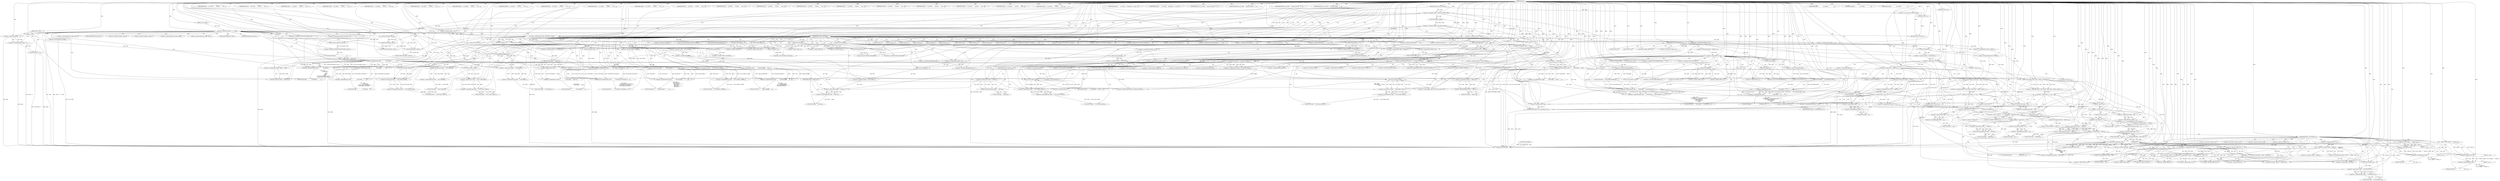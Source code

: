 digraph "FUN1" {  
"8" [label = <(METHOD,FUN1)<SUB>1</SUB>> ]
"888" [label = <(METHOD_RETURN,ANY)<SUB>1</SUB>> ]
"9" [label = <(PARAM,VAR1 *VAR2)<SUB>1</SUB>> ]
"10" [label = <(PARAM,register const VAR3 *VAR4)<SUB>2</SUB>> ]
"11" [label = <(PARAM,u_short VAR5)<SUB>3</SUB>> ]
"27" [label = <(&lt;operator&gt;.assignment,VAR6 = (const struct VAR6 *)VAR4)<SUB>17</SUB>> ]
"32" [label = <(FUN2,FUN2(*VAR6))<SUB>18</SUB>> ]
"35" [label = <(&lt;operator&gt;.assignment,VAR10=FUN3(VAR6-&gt;VAR8))<SUB>19</SUB>> ]
"55" [label = <(&lt;operator&gt;.assignment,VAR11=VAR10)<SUB>24</SUB>> ]
"58" [label = <(&lt;operator&gt;.assignment,VAR9=FUN5(FUN3(VAR6-&gt;VAR7)))<SUB>25</SUB>> ]
"65" [label = <(FUN4,FUN4((VAR2, &quot;&quot;,
           FUN6(VAR22,
        ...)<SUB>28</SUB>> ]
"94" [label = <(&lt;operator&gt;.assignmentPlus,VAR4+=sizeof(struct VAR6))<SUB>37</SUB>> ]
"866" [label = <(RETURN,return(VAR10+4);,return(VAR10+4);)<SUB>294</SUB>> ]
"871" [label = <(FUN4,FUN4((VAR2, &quot;&quot;)))<SUB>298</SUB>> ]
"876" [label = <(RETURN,return 0;,return 0;)<SUB>301</SUB>> ]
"42" [label = <(&lt;operator&gt;.greaterThan,VAR10 + 4 &gt; VAR5)<SUB>20</SUB>> ]
"99" [label = <(IDENTIFIER,VAR9,switch(VAR9))<SUB>39</SUB>> ]
"867" [label = <(&lt;operator&gt;.addition,VAR10+4)<SUB>294</SUB>> ]
"877" [label = <(LITERAL,0,return 0;)<SUB>301</SUB>> ]
"29" [label = <(&lt;operator&gt;.cast,(const struct VAR6 *)VAR4)<SUB>17</SUB>> ]
"37" [label = <(FUN3,FUN3(VAR6-&gt;VAR8))<SUB>19</SUB>> ]
"48" [label = <(FUN4,FUN4((VAR2, &quot;&quot;)))<SUB>21</SUB>> ]
"53" [label = <(RETURN,return 0;,return 0;)<SUB>22</SUB>> ]
"60" [label = <(FUN5,FUN5(FUN3(VAR6-&gt;VAR7)))<SUB>25</SUB>> ]
"66" [label = <(&lt;operator&gt;.bracketedPrimary,(VAR2, &quot;&quot;,
           FUN6(VAR22,
             ...)<SUB>28</SUB>> ]
"96" [label = <(&lt;operator&gt;.sizeOf,sizeof(struct VAR6))<SUB>37</SUB>> ]
"102" [label = <(IDENTIFIER,VAR23,{

    case VAR23:
        FUN9(4);
        FUN...)<SUB>41</SUB>> ]
"103" [label = <(FUN9,FUN9(4))<SUB>42</SUB>> ]
"105" [label = <(FUN4,FUN4((VAR2, &quot;&quot;,
               FUN3(VAR4),
    ...)<SUB>43</SUB>> ]
"132" [label = <(IDENTIFIER,VAR24,{

    case VAR23:
        FUN9(4);
        FUN...)<SUB>49</SUB>> ]
"133" [label = <(FUN9,FUN9(4))<SUB>50</SUB>> ]
"135" [label = <(FUN4,FUN4((VAR2, &quot;&quot;, FUN10(VAR2, VAR4))))<SUB>51</SUB>> ]
"145" [label = <(IDENTIFIER,VAR25,{

    case VAR23:
        FUN9(4);
        FUN...)<SUB>53</SUB>> ]
"146" [label = <(FUN9,FUN9(16))<SUB>54</SUB>> ]
"148" [label = <(FUN4,FUN4((VAR2, &quot;&quot;, FUN11(VAR2, VAR4))))<SUB>55</SUB>> ]
"158" [label = <(IDENTIFIER,VAR26,{

    case VAR23:
        FUN9(4);
        FUN...)<SUB>57</SUB>> ]
"159" [label = <(FUN9,FUN9(4))<SUB>58</SUB>> ]
"161" [label = <(FUN4,FUN4((VAR2, &quot;&quot;, FUN12(VAR4))))<SUB>59</SUB>> ]
"170" [label = <(IDENTIFIER,VAR27,{

    case VAR23:
        FUN9(4);
        FUN...)<SUB>62</SUB>> ]
"171" [label = <(FUN9,FUN9(VAR28))<SUB>63</SUB>> ]
"173" [label = <(&lt;operator&gt;.assignment,VAR12 = FUN3(VAR4))<SUB>64</SUB>> ]
"177" [label = <(&lt;operator&gt;.assignmentPlus,VAR4+=VAR28)<SUB>65</SUB>> ]
"180" [label = <(&lt;operator&gt;.assignmentMinus,VAR11 -= VAR28)<SUB>66</SUB>> ]
"183" [label = <(FUN4,FUN4((VAR2, &quot;&quot;,
               FUN6(VAR29, &quot;&quot;, ...)<SUB>67</SUB>> ]
"259" [label = <(IDENTIFIER,VAR34,{

    case VAR23:
        FUN9(4);
        FUN...)<SUB>92</SUB>> ]
"260" [label = <(FUN9,FUN9(8))<SUB>93</SUB>> ]
"262" [label = <(FUN4,FUN4((VAR2, &quot;&quot;,
	       FUN3(VAR4), FUN3(VAR4+2...)<SUB>94</SUB>> ]
"293" [label = <(IDENTIFIER,VAR35,{

    case VAR23:
        FUN9(4);
        FUN...)<SUB>101</SUB>> ]
"294" [label = <(FUN9,FUN9(1))<SUB>102</SUB>> ]
"296" [label = <(&lt;operator&gt;.assignment,VAR14 = *VAR4)<SUB>103</SUB>> ]
"300" [label = <(FUN4,FUN4((VAR2, &quot;&quot;,
	       FUN6(VAR36, &quot;&quot;, VAR14),...)<SUB>104</SUB>> ]
"310" [label = <(&lt;operator&gt;.assignmentPlus,VAR4+=1)<SUB>108</SUB>> ]
"313" [label = <(&lt;operator&gt;.assignmentMinus,VAR11-=1)<SUB>109</SUB>> ]
"683" [label = <(IDENTIFIER,VAR49,{

    case VAR23:
        FUN9(4);
        FUN...)<SUB>227</SUB>> ]
"684" [label = <(FUN9,FUN9(4))<SUB>228</SUB>> ]
"686" [label = <(FUN4,FUN4((VAR2, &quot;&quot;, FUN12(VAR4) &amp; 0xfffff)))<SUB>229</SUB>> ]
"697" [label = <(IDENTIFIER,VAR50,{

    case VAR23:
        FUN9(4);
        FUN...)<SUB>232</SUB>> ]
"698" [label = <(FUN9,FUN9(8))<SUB>233</SUB>> ]
"700" [label = <(&lt;operator&gt;.assignment,VAR15 = FUN12(VAR4))<SUB>234</SUB>> ]
"704" [label = <(&lt;operator&gt;.assignmentPlus,VAR4+=4)<SUB>235</SUB>> ]
"707" [label = <(FUN4,FUN4((VAR2, &quot;&quot;,
	       VAR15&amp;0x3fffffff,
	    ...)<SUB>236</SUB>> ]
"727" [label = <(&lt;operator&gt;.assignment,VAR15 = FUN12(VAR4))<SUB>240</SUB>> ]
"731" [label = <(&lt;operator&gt;.assignmentPlus,VAR4+=4)<SUB>241</SUB>> ]
"745" [label = <(IDENTIFIER,VAR51,{

    case VAR23:
        FUN9(4);
        FUN...)<SUB>246</SUB>> ]
"746" [label = <(FUN9,FUN9(8))<SUB>248</SUB>> ]
"748" [label = <(&lt;operator&gt;.assignment,VAR13 = FUN3(VAR4))<SUB>251</SUB>> ]
"752" [label = <(FUN4,FUN4((VAR2, &quot;&quot;,
 	       VAR13&amp;0x8000 ? &quot;&quot; : &quot;&quot;...)<SUB>252</SUB>> ]
"787" [label = <(&lt;operator&gt;.assignmentPlus,VAR4+=4)<SUB>260</SUB>> ]
"790" [label = <(&lt;operator&gt;.assignment,VAR15 = FUN12(VAR4))<SUB>261</SUB>> ]
"803" [label = <(&lt;operator&gt;.assignmentPlus,VAR4+=4)<SUB>264</SUB>> ]
"806" [label = <(&lt;operator&gt;.assignment,VAR15 = FUN12(VAR4))<SUB>265</SUB>> ]
"821" [label = <(IDENTIFIER,VAR52,{

    case VAR23:
        FUN9(4);
        FUN...)<SUB>270</SUB>> ]
"822" [label = <(FUN9,FUN9(2))<SUB>271</SUB>> ]
"824" [label = <(FUN4,FUN4((VAR2, &quot;&quot;, FUN3(VAR4))))<SUB>272</SUB>> ]
"833" [label = <(IDENTIFIER,VAR53,{

    case VAR23:
        FUN9(4);
        FUN...)<SUB>278</SUB>> ]
"835" [label = <(IDENTIFIER,VAR54,{

    case VAR23:
        FUN9(4);
        FUN...)<SUB>279</SUB>> ]
"837" [label = <(IDENTIFIER,VAR55,{

    case VAR23:
        FUN9(4);
        FUN...)<SUB>280</SUB>> ]
"839" [label = <(IDENTIFIER,VAR56,{

    case VAR23:
        FUN9(4);
        FUN...)<SUB>281</SUB>> ]
"841" [label = <(IDENTIFIER,VAR57,{

    case VAR23:
        FUN9(4);
        FUN...)<SUB>282</SUB>> ]
"843" [label = <(IDENTIFIER,VAR58,{

    case VAR23:
        FUN9(4);
        FUN...)<SUB>283</SUB>> ]
"845" [label = <(IDENTIFIER,VAR59,{

    case VAR23:
        FUN9(4);
        FUN...)<SUB>284</SUB>> ]
"847" [label = <(IDENTIFIER,VAR60,{

    case VAR23:
        FUN9(4);
        FUN...)<SUB>285</SUB>> ]
"849" [label = <(IDENTIFIER,VAR61,{

    case VAR23:
        FUN9(4);
        FUN...)<SUB>286</SUB>> ]
"851" [label = <(IDENTIFIER,VAR62,{

    case VAR23:
        FUN9(4);
        FUN...)<SUB>287</SUB>> ]
"872" [label = <(&lt;operator&gt;.bracketedPrimary,(VAR2, &quot;&quot;))<SUB>298</SUB>> ]
"43" [label = <(&lt;operator&gt;.addition,VAR10 + 4)<SUB>20</SUB>> ]
"54" [label = <(LITERAL,0,return 0;)<SUB>22</SUB>> ]
"61" [label = <(FUN3,FUN3(VAR6-&gt;VAR7))<SUB>25</SUB>> ]
"67" [label = <(&lt;operator&gt;.expressionList,VAR2, &quot;&quot;,
           FUN6(VAR22,
              ...)<SUB>28</SUB>> ]
"193" [label = <(IDENTIFIER,VAR12,switch(VAR12))<SUB>69</SUB>> ]
"317" [label = <(IDENTIFIER,VAR14,switch(VAR14))<SUB>110</SUB>> ]
"735" [label = <(IDENTIFIER,VAR15,if (VAR15))<SUB>242</SUB>> ]
"795" [label = <(IDENTIFIER,VAR15,if (VAR15))<SUB>262</SUB>> ]
"811" [label = <(IDENTIFIER,VAR15,if (VAR15))<SUB>266</SUB>> ]
"854" [label = <(&lt;operator&gt;.lessEqualsThan,VAR2-&gt;VAR63 &lt;= 1)<SUB>290</SUB>> ]
"873" [label = <(&lt;operator&gt;.expressionList,VAR2, &quot;&quot;)<SUB>298</SUB>> ]
"49" [label = <(&lt;operator&gt;.bracketedPrimary,(VAR2, &quot;&quot;))<SUB>21</SUB>> ]
"70" [label = <(FUN6,FUN6(VAR22,
                   &quot;&quot;,
            ...)<SUB>29</SUB>> ]
"76" [label = <(&lt;operator&gt;.conditional,FUN7(FUN3(&amp;VAR6-&gt;VAR7)) ? &quot;&quot; : &quot;&quot;)<SUB>34</SUB>> ]
"85" [label = <(&lt;operator&gt;.conditional,FUN8(FUN3(&amp;VAR6-&gt;VAR7)) ? &quot;&quot; : &quot;&quot;)<SUB>35</SUB>> ]
"106" [label = <(&lt;operator&gt;.bracketedPrimary,(VAR2, &quot;&quot;,
               FUN3(VAR4),
         ...)<SUB>43</SUB>> ]
"136" [label = <(&lt;operator&gt;.bracketedPrimary,(VAR2, &quot;&quot;, FUN10(VAR2, VAR4)))<SUB>51</SUB>> ]
"149" [label = <(&lt;operator&gt;.bracketedPrimary,(VAR2, &quot;&quot;, FUN11(VAR2, VAR4)))<SUB>55</SUB>> ]
"162" [label = <(&lt;operator&gt;.bracketedPrimary,(VAR2, &quot;&quot;, FUN12(VAR4)))<SUB>59</SUB>> ]
"175" [label = <(FUN3,FUN3(VAR4))<SUB>64</SUB>> ]
"184" [label = <(&lt;operator&gt;.bracketedPrimary,(VAR2, &quot;&quot;,
               FUN6(VAR29, &quot;&quot;, VAR12)))<SUB>67</SUB>> ]
"196" [label = <(IDENTIFIER,VAR30,{
        case VAR30:
	    while(VAR11 &gt;= sizeo...)<SUB>70</SUB>> ]
"226" [label = <(IDENTIFIER,VAR32,{
        case VAR30:
	    while(VAR11 &gt;= sizeo...)<SUB>78</SUB>> ]
"263" [label = <(&lt;operator&gt;.bracketedPrimary,(VAR2, &quot;&quot;,
	       FUN3(VAR4), FUN3(VAR4+2),
	 ...)<SUB>94</SUB>> ]
"301" [label = <(&lt;operator&gt;.bracketedPrimary,(VAR2, &quot;&quot;,
	       FUN6(VAR36, &quot;&quot;, VAR14),
	   ...)<SUB>104</SUB>> ]
"320" [label = <(IDENTIFIER,VAR37,{

	case VAR37:
	    break;
	case VAR38:
	    F...)<SUB>112</SUB>> ]
"323" [label = <(IDENTIFIER,VAR38,{

	case VAR37:
	    break;
	case VAR38:
	    F...)<SUB>114</SUB>> ]
"324" [label = <(FUN9,FUN9(2))<SUB>115</SUB>> ]
"326" [label = <(&lt;operator&gt;.assignment,VAR12 = FUN3(VAR4))<SUB>116</SUB>> ]
"330" [label = <(&lt;operator&gt;.assignmentPlus,VAR4+=VAR28)<SUB>117</SUB>> ]
"333" [label = <(&lt;operator&gt;.assignmentMinus,VAR11-=VAR28)<SUB>118</SUB>> ]
"454" [label = <(IDENTIFIER,VAR40,{

	case VAR37:
	    break;
	case VAR38:
	    F...)<SUB>144</SUB>> ]
"457" [label = <(IDENTIFIER,VAR41,{

	case VAR37:
	    break;
	case VAR38:
	    F...)<SUB>146</SUB>> ]
"458" [label = <(FUN9,FUN9(7))<SUB>148</SUB>> ]
"460" [label = <(&lt;operator&gt;.assignment,VAR16 = *(VAR4+2))<SUB>149</SUB>> ]
"496" [label = <(FUN9,FUN9(11))<SUB>162</SUB>> ]
"498" [label = <(FUN4,FUN4((VAR2, &quot;&quot;,
		   FUN6(VAR42, &quot;&quot;, FUN3(VAR4)...)<SUB>163</SUB>> ]
"540" [label = <(&lt;operator&gt;.assignmentMinus,VAR16 -= 4)<SUB>174</SUB>> ]
"543" [label = <(&lt;operator&gt;.assignmentPlus,VAR4+=11)<SUB>177</SUB>> ]
"546" [label = <(&lt;operator&gt;.assignmentMinus,VAR11-=11)<SUB>178</SUB>> ]
"549" [label = <(FUN9,FUN9(VAR16))<SUB>179</SUB>> ]
"687" [label = <(&lt;operator&gt;.bracketedPrimary,(VAR2, &quot;&quot;, FUN12(VAR4) &amp; 0xfffff))<SUB>229</SUB>> ]
"702" [label = <(FUN12,FUN12(VAR4))<SUB>234</SUB>> ]
"708" [label = <(&lt;operator&gt;.bracketedPrimary,(VAR2, &quot;&quot;,
	       VAR15&amp;0x3fffffff,
	       VA...)<SUB>236</SUB>> ]
"729" [label = <(FUN12,FUN12(VAR4))<SUB>240</SUB>> ]
"737" [label = <(FUN4,FUN4((VAR2, &quot;&quot;, VAR15)))<SUB>243</SUB>> ]
"750" [label = <(FUN3,FUN3(VAR4))<SUB>251</SUB>> ]
"753" [label = <(&lt;operator&gt;.bracketedPrimary,(VAR2, &quot;&quot;,
 	       VAR13&amp;0x8000 ? &quot;&quot; : &quot;&quot;,
 	 ...)<SUB>252</SUB>> ]
"792" [label = <(FUN12,FUN12(VAR4))<SUB>261</SUB>> ]
"797" [label = <(FUN4,FUN4((VAR2, &quot;&quot;, VAR15)))<SUB>263</SUB>> ]
"808" [label = <(FUN12,FUN12(VAR4))<SUB>265</SUB>> ]
"813" [label = <(FUN4,FUN4((VAR2, &quot;&quot;, VAR15)))<SUB>267</SUB>> ]
"825" [label = <(&lt;operator&gt;.bracketedPrimary,(VAR2, &quot;&quot;, FUN3(VAR4)))<SUB>272</SUB>> ]
"860" [label = <(FUN18,FUN18(VAR2, VAR4, &quot;&quot;, VAR11))<SUB>291</SUB>> ]
"50" [label = <(&lt;operator&gt;.expressionList,VAR2, &quot;&quot;)<SUB>21</SUB>> ]
"77" [label = <(FUN7,FUN7(FUN3(&amp;VAR6-&gt;VAR7)))<SUB>34</SUB>> ]
"86" [label = <(FUN8,FUN8(FUN3(&amp;VAR6-&gt;VAR7)))<SUB>35</SUB>> ]
"107" [label = <(&lt;operator&gt;.expressionList,VAR2, &quot;&quot;,
               FUN3(VAR4),
          ...)<SUB>43</SUB>> ]
"137" [label = <(&lt;operator&gt;.expressionList,VAR2, &quot;&quot;, FUN10(VAR2, VAR4))<SUB>51</SUB>> ]
"150" [label = <(&lt;operator&gt;.expressionList,VAR2, &quot;&quot;, FUN11(VAR2, VAR4))<SUB>55</SUB>> ]
"163" [label = <(&lt;operator&gt;.expressionList,VAR2, &quot;&quot;, FUN12(VAR4))<SUB>59</SUB>> ]
"185" [label = <(&lt;operator&gt;.expressionList,VAR2, &quot;&quot;,
               FUN6(VAR29, &quot;&quot;, VAR12))<SUB>67</SUB>> ]
"198" [label = <(&lt;operator&gt;.greaterEqualsThan,VAR11 &gt;= sizeof(struct VAR31))<SUB>71</SUB>> ]
"228" [label = <(&lt;operator&gt;.greaterEqualsThan,VAR11 &gt;= sizeof(struct VAR33))<SUB>79</SUB>> ]
"264" [label = <(&lt;operator&gt;.expressionList,VAR2, &quot;&quot;,
	       FUN3(VAR4), FUN3(VAR4+2),
	  ...)<SUB>94</SUB>> ]
"302" [label = <(&lt;operator&gt;.expressionList,VAR2, &quot;&quot;,
	       FUN6(VAR36, &quot;&quot;, VAR14),
	    ...)<SUB>104</SUB>> ]
"337" [label = <(&lt;operator&gt;.equals,VAR12 == VAR30)<SUB>119</SUB>> ]
"467" [label = <(&lt;operator&gt;.equals,VAR16 == 0)<SUB>152</SUB>> ]
"527" [label = <(&lt;operator&gt;.lessThan,VAR16 &lt; 4)<SUB>169</SUB>> ]
"552" [label = <(&lt;operator&gt;.greaterThan,VAR16 &gt; 2)<SUB>181</SUB>> ]
"688" [label = <(&lt;operator&gt;.expressionList,VAR2, &quot;&quot;, FUN12(VAR4) &amp; 0xfffff)<SUB>229</SUB>> ]
"709" [label = <(&lt;operator&gt;.expressionList,VAR2, &quot;&quot;,
	       VAR15&amp;0x3fffffff,
	       VAR...)<SUB>236</SUB>> ]
"754" [label = <(&lt;operator&gt;.expressionList,VAR2, &quot;&quot;,
 	       VAR13&amp;0x8000 ? &quot;&quot; : &quot;&quot;,
 	  ...)<SUB>252</SUB>> ]
"826" [label = <(&lt;operator&gt;.expressionList,VAR2, &quot;&quot;, FUN3(VAR4))<SUB>272</SUB>> ]
"78" [label = <(FUN3,FUN3(&amp;VAR6-&gt;VAR7))<SUB>34</SUB>> ]
"87" [label = <(FUN3,FUN3(&amp;VAR6-&gt;VAR7))<SUB>35</SUB>> ]
"110" [label = <(FUN3,FUN3(VAR4))<SUB>44</SUB>> ]
"112" [label = <(&lt;operator&gt;.conditional,(FUN3(VAR4+2)&amp;0x8000) ? &quot;&quot; : &quot;&quot;)<SUB>45</SUB>> ]
"121" [label = <(&lt;operator&gt;.conditional,(FUN3(VAR4+2)&amp;0x4000) ? &quot;&quot; : &quot;&quot;)<SUB>46</SUB>> ]
"140" [label = <(FUN10,FUN10(VAR2, VAR4))<SUB>51</SUB>> ]
"153" [label = <(FUN11,FUN11(VAR2, VAR4))<SUB>55</SUB>> ]
"166" [label = <(FUN12,FUN12(VAR4))<SUB>59</SUB>> ]
"188" [label = <(FUN6,FUN6(VAR29, &quot;&quot;, VAR12))<SUB>68</SUB>> ]
"203" [label = <(FUN13,FUN13(*VAR4, sizeof(struct VAR31)))<SUB>72</SUB>> ]
"208" [label = <(FUN4,FUN4((VAR2, &quot;&quot;, FUN10(VAR2, VAR4))))<SUB>73</SUB>> ]
"216" [label = <(&lt;operator&gt;.assignmentMinus,VAR11-=sizeof(struct VAR31))<SUB>74</SUB>> ]
"220" [label = <(&lt;operator&gt;.assignmentPlus,VAR4+=sizeof(struct VAR31))<SUB>75</SUB>> ]
"233" [label = <(FUN13,FUN13(*VAR4, sizeof(struct VAR33)))<SUB>80</SUB>> ]
"238" [label = <(FUN4,FUN4((VAR2, &quot;&quot;, FUN11(VAR2, VAR4))))<SUB>81</SUB>> ]
"246" [label = <(&lt;operator&gt;.assignmentMinus,VAR11-=sizeof(struct VAR33))<SUB>82</SUB>> ]
"250" [label = <(&lt;operator&gt;.assignmentPlus,VAR4+=sizeof(struct VAR33))<SUB>83</SUB>> ]
"267" [label = <(FUN3,FUN3(VAR4))<SUB>95</SUB>> ]
"269" [label = <(FUN3,FUN3(VAR4+2))<SUB>95</SUB>> ]
"273" [label = <(&lt;operator&gt;.conditional,(FUN3(VAR4+6)&amp;0x8000) ? &quot;&quot; : &quot;&quot;)<SUB>96</SUB>> ]
"282" [label = <(&lt;operator&gt;.conditional,(FUN3(VAR4+6)&amp;0x4000) ? &quot;&quot; : &quot;&quot;)<SUB>97</SUB>> ]
"305" [label = <(FUN6,FUN6(VAR36, &quot;&quot;, VAR14))<SUB>105</SUB>> ]
"328" [label = <(FUN3,FUN3(VAR4))<SUB>116</SUB>> ]
"341" [label = <(&lt;operator&gt;.assignment,VAR21=FUN14(VAR2, VAR4, VAR11, VAR20, sizeof(VA...)<SUB>120</SUB>> ]
"471" [label = <(FUN4,FUN4((VAR2, &quot;&quot;,
                       FUN6(VAR...)<SUB>153</SUB>> ]
"499" [label = <(&lt;operator&gt;.bracketedPrimary,(VAR2, &quot;&quot;,
		   FUN6(VAR42, &quot;&quot;, FUN3(VAR4)&amp;0x7f...)<SUB>163</SUB>> ]
"531" [label = <(FUN4,FUN4((VAR2, &quot;&quot;)))<SUB>171</SUB>> ]
"536" [label = <(RETURN,return(VAR10+4);,return(VAR10+4);)<SUB>172</SUB>> ]
"556" [label = <(&lt;operator&gt;.assignment,VAR17 = *VAR4)<SUB>182</SUB>> ]
"560" [label = <(&lt;operator&gt;.assignment,VAR18 = *(VAR4+1))<SUB>183</SUB>> ]
"578" [label = <(FUN4,FUN4((VAR2, &quot;&quot;,
                       FUN6(VAR...)<SUB>189</SUB>> ]
"674" [label = <(&lt;operator&gt;.assignmentMinus,VAR16 -= VAR18)<SUB>219</SUB>> ]
"677" [label = <(&lt;operator&gt;.assignmentPlus,VAR4 += VAR18)<SUB>220</SUB>> ]
"691" [label = <(&lt;operator&gt;.and,FUN12(VAR4) &amp; 0xfffff)<SUB>229</SUB>> ]
"712" [label = <(&lt;operator&gt;.and,VAR15&amp;0x3fffffff)<SUB>237</SUB>> ]
"715" [label = <(&lt;operator&gt;.conditional,VAR15&amp;0x80000000 ? &quot;&quot; : &quot;&quot;)<SUB>238</SUB>> ]
"721" [label = <(&lt;operator&gt;.conditional,VAR15&amp;0x40000000 ? &quot;&quot; : &quot;&quot;)<SUB>239</SUB>> ]
"738" [label = <(&lt;operator&gt;.bracketedPrimary,(VAR2, &quot;&quot;, VAR15))<SUB>243</SUB>> ]
"757" [label = <(&lt;operator&gt;.conditional,VAR13&amp;0x8000 ? &quot;&quot; : &quot;&quot;)<SUB>253</SUB>> ]
"763" [label = <(&lt;operator&gt;.conditional,VAR13&amp;0x8 ? &quot;&quot; : &quot;&quot;)<SUB>254</SUB>> ]
"769" [label = <(&lt;operator&gt;.conditional,VAR13&amp;0x4 ? &quot;&quot; : &quot;&quot;)<SUB>255</SUB>> ]
"775" [label = <(&lt;operator&gt;.conditional,VAR13&amp;0x2 ? &quot;&quot; : &quot;&quot;)<SUB>256</SUB>> ]
"781" [label = <(&lt;operator&gt;.conditional,VAR13&amp;0x1 ? &quot;&quot; : &quot;&quot;)<SUB>257</SUB>> ]
"798" [label = <(&lt;operator&gt;.bracketedPrimary,(VAR2, &quot;&quot;, VAR15))<SUB>263</SUB>> ]
"814" [label = <(&lt;operator&gt;.bracketedPrimary,(VAR2, &quot;&quot;, VAR15))<SUB>267</SUB>> ]
"829" [label = <(FUN3,FUN3(VAR4))<SUB>272</SUB>> ]
"113" [label = <(&lt;operator&gt;.and,FUN3(VAR4+2)&amp;0x8000)<SUB>45</SUB>> ]
"122" [label = <(&lt;operator&gt;.and,FUN3(VAR4+2)&amp;0x4000)<SUB>46</SUB>> ]
"270" [label = <(&lt;operator&gt;.addition,VAR4+2)<SUB>95</SUB>> ]
"274" [label = <(&lt;operator&gt;.and,FUN3(VAR4+6)&amp;0x8000)<SUB>96</SUB>> ]
"283" [label = <(&lt;operator&gt;.and,FUN3(VAR4+6)&amp;0x4000)<SUB>97</SUB>> ]
"351" [label = <(&lt;operator&gt;.equals,VAR21 == -2)<SUB>121</SUB>> ]
"358" [label = <(&lt;operator&gt;.equals,VAR21 == -3)<SUB>123</SUB>> ]
"463" [label = <(&lt;operator&gt;.addition,VAR4+2)<SUB>149</SUB>> ]
"500" [label = <(&lt;operator&gt;.expressionList,VAR2, &quot;&quot;,
		   FUN6(VAR42, &quot;&quot;, FUN3(VAR4)&amp;0x7ff...)<SUB>163</SUB>> ]
"537" [label = <(&lt;operator&gt;.addition,VAR10+4)<SUB>172</SUB>> ]
"567" [label = <(&lt;operator&gt;.lessThan,VAR18 &lt; 2)<SUB>184</SUB>> ]
"573" [label = <(&lt;operator&gt;.lessThan,VAR16 &lt; VAR18)<SUB>186</SUB>> ]
"590" [label = <(IDENTIFIER,VAR17,switch(VAR17))<SUB>194</SUB>> ]
"692" [label = <(FUN12,FUN12(VAR4))<SUB>229</SUB>> ]
"716" [label = <(&lt;operator&gt;.and,VAR15&amp;0x80000000)<SUB>238</SUB>> ]
"722" [label = <(&lt;operator&gt;.and,VAR15&amp;0x40000000)<SUB>239</SUB>> ]
"739" [label = <(&lt;operator&gt;.expressionList,VAR2, &quot;&quot;, VAR15)<SUB>243</SUB>> ]
"758" [label = <(&lt;operator&gt;.and,VAR13&amp;0x8000)<SUB>253</SUB>> ]
"764" [label = <(&lt;operator&gt;.and,VAR13&amp;0x8)<SUB>254</SUB>> ]
"770" [label = <(&lt;operator&gt;.and,VAR13&amp;0x4)<SUB>255</SUB>> ]
"776" [label = <(&lt;operator&gt;.and,VAR13&amp;0x2)<SUB>256</SUB>> ]
"782" [label = <(&lt;operator&gt;.and,VAR13&amp;0x1)<SUB>257</SUB>> ]
"799" [label = <(&lt;operator&gt;.expressionList,VAR2, &quot;&quot;, VAR15)<SUB>263</SUB>> ]
"815" [label = <(&lt;operator&gt;.expressionList,VAR2, &quot;&quot;, VAR15)<SUB>267</SUB>> ]
"114" [label = <(FUN3,FUN3(VAR4+2))<SUB>45</SUB>> ]
"123" [label = <(FUN3,FUN3(VAR4+2))<SUB>46</SUB>> ]
"209" [label = <(&lt;operator&gt;.bracketedPrimary,(VAR2, &quot;&quot;, FUN10(VAR2, VAR4)))<SUB>73</SUB>> ]
"239" [label = <(&lt;operator&gt;.bracketedPrimary,(VAR2, &quot;&quot;, FUN11(VAR2, VAR4)))<SUB>81</SUB>> ]
"275" [label = <(FUN3,FUN3(VAR4+6))<SUB>96</SUB>> ]
"284" [label = <(FUN3,FUN3(VAR4+6))<SUB>97</SUB>> ]
"343" [label = <(FUN14,FUN14(VAR2, VAR4, VAR11, VAR20, sizeof(VAR20)))<SUB>120</SUB>> ]
"363" [label = <(FUN4,FUN4((VAR2, &quot;&quot;)))<SUB>124</SUB>> ]
"392" [label = <(&lt;operator&gt;.equals,VAR12 == VAR32)<SUB>130</SUB>> ]
"472" [label = <(&lt;operator&gt;.bracketedPrimary,(VAR2, &quot;&quot;,
                       FUN6(VAR42, &quot;...)<SUB>153</SUB>> ]
"503" [label = <(FUN6,FUN6(VAR42, &quot;&quot;, FUN3(VAR4)&amp;0x7fff))<SUB>164</SUB>> ]
"510" [label = <(&lt;operator&gt;.conditional,FUN3(VAR4)&amp;0x8000 ? &quot;&quot; : &quot;&quot;)<SUB>165</SUB>> ]
"517" [label = <(FUN12,FUN12(VAR4+3))<SUB>166</SUB>> ]
"521" [label = <(FUN12,FUN12(VAR4+7))<SUB>167</SUB>> ]
"532" [label = <(&lt;operator&gt;.bracketedPrimary,(VAR2, &quot;&quot;))<SUB>171</SUB>> ]
"579" [label = <(&lt;operator&gt;.bracketedPrimary,(VAR2, &quot;&quot;,
                       FUN6(VAR43,&quot;&quot;...)<SUB>189</SUB>> ]
"593" [label = <(IDENTIFIER,VAR44,{
                case VAR44:
                 ...)<SUB>195</SUB>> ]
"594" [label = <(FUN4,FUN4((VAR2, &quot;&quot;, FUN3(VAR4+2))))<SUB>196</SUB>> ]
"605" [label = <(IDENTIFIER,VAR45,{
                case VAR44:
                 ...)<SUB>199</SUB>> ]
"606" [label = <(FUN4,FUN4((VAR2, &quot;&quot;)))<SUB>200</SUB>> ]
"629" [label = <(IDENTIFIER,VAR46,{
                case VAR44:
                 ...)<SUB>205</SUB>> ]
"630" [label = <(FUN4,FUN4((VAR2, &quot;&quot;,
                           *(VA...)<SUB>206</SUB>> ]
"646" [label = <(FUN4,FUN4((VAR2, &quot;&quot;,
                           *(VA...)<SUB>209</SUB>> ]
"664" [label = <(FUN18,FUN18(VAR2, VAR4+2, &quot;&quot;, VAR18-2))<SUB>215</SUB>> ]
"115" [label = <(&lt;operator&gt;.addition,VAR4+2)<SUB>45</SUB>> ]
"124" [label = <(&lt;operator&gt;.addition,VAR4+2)<SUB>46</SUB>> ]
"210" [label = <(&lt;operator&gt;.expressionList,VAR2, &quot;&quot;, FUN10(VAR2, VAR4))<SUB>73</SUB>> ]
"240" [label = <(&lt;operator&gt;.expressionList,VAR2, &quot;&quot;, FUN11(VAR2, VAR4))<SUB>81</SUB>> ]
"276" [label = <(&lt;operator&gt;.addition,VAR4+6)<SUB>96</SUB>> ]
"285" [label = <(&lt;operator&gt;.addition,VAR4+6)<SUB>97</SUB>> ]
"353" [label = <(&lt;operator&gt;.minus,-2)<SUB>121</SUB>> ]
"360" [label = <(&lt;operator&gt;.minus,-3)<SUB>123</SUB>> ]
"396" [label = <(&lt;operator&gt;.assignment,VAR21=FUN15(VAR2, VAR4, VAR11, VAR20, sizeof(VA...)<SUB>131</SUB>> ]
"473" [label = <(&lt;operator&gt;.expressionList,VAR2, &quot;&quot;,
                       FUN6(VAR42, &quot;&quot;...)<SUB>153</SUB>> ]
"506" [label = <(&lt;operator&gt;.and,FUN3(VAR4)&amp;0x7fff)<SUB>164</SUB>> ]
"511" [label = <(&lt;operator&gt;.and,FUN3(VAR4)&amp;0x8000)<SUB>165</SUB>> ]
"518" [label = <(&lt;operator&gt;.addition,VAR4+3)<SUB>166</SUB>> ]
"522" [label = <(&lt;operator&gt;.addition,VAR4+7)<SUB>167</SUB>> ]
"533" [label = <(&lt;operator&gt;.expressionList,VAR2, &quot;&quot;)<SUB>171</SUB>> ]
"563" [label = <(&lt;operator&gt;.addition,VAR4+1)<SUB>183</SUB>> ]
"580" [label = <(&lt;operator&gt;.expressionList,VAR2, &quot;&quot;,
                       FUN6(VAR43,&quot;&quot;,...)<SUB>189</SUB>> ]
"616" [label = <(&lt;operator&gt;.lessThan,VAR19 &lt; VAR18)<SUB>201</SUB>> ]
"619" [label = <(&lt;operator&gt;.postIncrement,VAR19++)<SUB>201</SUB>> ]
"621" [label = <(FUN16,FUN16(VAR2, *(VAR4 + VAR19)))<SUB>202</SUB>> ]
"213" [label = <(FUN10,FUN10(VAR2, VAR4))<SUB>73</SUB>> ]
"243" [label = <(FUN11,FUN11(VAR2, VAR4))<SUB>81</SUB>> ]
"364" [label = <(&lt;operator&gt;.bracketedPrimary,(VAR2, &quot;&quot;))<SUB>124</SUB>> ]
"371" [label = <(&lt;operator&gt;.equals,VAR21 == -1)<SUB>125</SUB>> ]
"406" [label = <(&lt;operator&gt;.equals,VAR21 == -2)<SUB>132</SUB>> ]
"413" [label = <(&lt;operator&gt;.equals,VAR21 == -3)<SUB>134</SUB>> ]
"446" [label = <(FUN4,FUN4((VAR2, &quot;&quot;, VAR12)))<SUB>142</SUB>> ]
"476" [label = <(FUN6,FUN6(VAR42, &quot;&quot;, FUN3(VAR4)&amp;0x7fff))<SUB>154</SUB>> ]
"483" [label = <(&lt;operator&gt;.conditional,FUN3(VAR4)&amp;0x8000 ? &quot;&quot; : &quot;&quot;)<SUB>155</SUB>> ]
"490" [label = <(FUN12,FUN12(VAR4+3))<SUB>156</SUB>> ]
"507" [label = <(FUN3,FUN3(VAR4))<SUB>164</SUB>> ]
"512" [label = <(FUN3,FUN3(VAR4))<SUB>165</SUB>> ]
"583" [label = <(FUN6,FUN6(VAR43,&quot;&quot;,VAR17))<SUB>190</SUB>> ]
"595" [label = <(&lt;operator&gt;.bracketedPrimary,(VAR2, &quot;&quot;, FUN3(VAR4+2)))<SUB>196</SUB>> ]
"607" [label = <(&lt;operator&gt;.bracketedPrimary,(VAR2, &quot;&quot;))<SUB>200</SUB>> ]
"613" [label = <(&lt;operator&gt;.assignment,VAR19 = 2)<SUB>201</SUB>> ]
"631" [label = <(&lt;operator&gt;.bracketedPrimary,(VAR2, &quot;&quot;,
                           *(VAR4+2)...)<SUB>206</SUB>> ]
"647" [label = <(&lt;operator&gt;.bracketedPrimary,(VAR2, &quot;&quot;,
                           *(VAR4+3)...)<SUB>209</SUB>> ]
"666" [label = <(&lt;operator&gt;.addition,VAR4+2)<SUB>215</SUB>> ]
"670" [label = <(&lt;operator&gt;.subtraction,VAR18-2)<SUB>215</SUB>> ]
"365" [label = <(&lt;operator&gt;.expressionList,VAR2, &quot;&quot;)<SUB>124</SUB>> ]
"376" [label = <(FUN4,FUN4((VAR2, &quot;&quot;)))<SUB>126</SUB>> ]
"398" [label = <(FUN15,FUN15(VAR2, VAR4, VAR11, VAR20, sizeof(VAR20)))<SUB>131</SUB>> ]
"418" [label = <(FUN4,FUN4((VAR2, &quot;&quot;)))<SUB>135</SUB>> ]
"479" [label = <(&lt;operator&gt;.and,FUN3(VAR4)&amp;0x7fff)<SUB>154</SUB>> ]
"484" [label = <(&lt;operator&gt;.and,FUN3(VAR4)&amp;0x8000)<SUB>155</SUB>> ]
"491" [label = <(&lt;operator&gt;.addition,VAR4+3)<SUB>156</SUB>> ]
"596" [label = <(&lt;operator&gt;.expressionList,VAR2, &quot;&quot;, FUN3(VAR4+2))<SUB>196</SUB>> ]
"608" [label = <(&lt;operator&gt;.expressionList,VAR2, &quot;&quot;)<SUB>200</SUB>> ]
"632" [label = <(&lt;operator&gt;.expressionList,VAR2, &quot;&quot;,
                           *(VAR4+2),...)<SUB>206</SUB>> ]
"648" [label = <(&lt;operator&gt;.expressionList,VAR2, &quot;&quot;,
                           *(VAR4+3),...)<SUB>209</SUB>> ]
"373" [label = <(&lt;operator&gt;.minus,-1)<SUB>125</SUB>> ]
"383" [label = <(FUN4,FUN4((VAR2, &quot;&quot;, VAR20)))<SUB>128</SUB>> ]
"408" [label = <(&lt;operator&gt;.minus,-2)<SUB>132</SUB>> ]
"415" [label = <(&lt;operator&gt;.minus,-3)<SUB>134</SUB>> ]
"447" [label = <(&lt;operator&gt;.bracketedPrimary,(VAR2, &quot;&quot;, VAR12))<SUB>142</SUB>> ]
"480" [label = <(FUN3,FUN3(VAR4))<SUB>154</SUB>> ]
"485" [label = <(FUN3,FUN3(VAR4))<SUB>155</SUB>> ]
"599" [label = <(FUN3,FUN3(VAR4+2))<SUB>196</SUB>> ]
"624" [label = <(&lt;operator&gt;.addition,VAR4 + VAR19)<SUB>202</SUB>> ]
"639" [label = <(FUN17,FUN17(VAR47, &quot;&quot;, *(VAR4+2)))<SUB>208</SUB>> ]
"655" [label = <(FUN17,FUN17(VAR48, &quot;&quot;, *(VAR4+3)))<SUB>211</SUB>> ]
"377" [label = <(&lt;operator&gt;.bracketedPrimary,(VAR2, &quot;&quot;))<SUB>126</SUB>> ]
"419" [label = <(&lt;operator&gt;.bracketedPrimary,(VAR2, &quot;&quot;))<SUB>135</SUB>> ]
"426" [label = <(&lt;operator&gt;.equals,VAR21 == -1)<SUB>136</SUB>> ]
"448" [label = <(&lt;operator&gt;.expressionList,VAR2, &quot;&quot;, VAR12)<SUB>142</SUB>> ]
"600" [label = <(&lt;operator&gt;.addition,VAR4+2)<SUB>196</SUB>> ]
"636" [label = <(&lt;operator&gt;.addition,VAR4+2)<SUB>207</SUB>> ]
"652" [label = <(&lt;operator&gt;.addition,VAR4+3)<SUB>210</SUB>> ]
"378" [label = <(&lt;operator&gt;.expressionList,VAR2, &quot;&quot;)<SUB>126</SUB>> ]
"384" [label = <(&lt;operator&gt;.bracketedPrimary,(VAR2, &quot;&quot;, VAR20))<SUB>128</SUB>> ]
"420" [label = <(&lt;operator&gt;.expressionList,VAR2, &quot;&quot;)<SUB>135</SUB>> ]
"431" [label = <(FUN4,FUN4((VAR2, &quot;&quot;)))<SUB>137</SUB>> ]
"643" [label = <(&lt;operator&gt;.addition,VAR4+2)<SUB>208</SUB>> ]
"659" [label = <(&lt;operator&gt;.addition,VAR4+3)<SUB>211</SUB>> ]
"385" [label = <(&lt;operator&gt;.expressionList,VAR2, &quot;&quot;, VAR20)<SUB>128</SUB>> ]
"428" [label = <(&lt;operator&gt;.minus,-1)<SUB>136</SUB>> ]
"438" [label = <(FUN4,FUN4((VAR2, &quot;&quot;, VAR20)))<SUB>139</SUB>> ]
"432" [label = <(&lt;operator&gt;.bracketedPrimary,(VAR2, &quot;&quot;))<SUB>137</SUB>> ]
"433" [label = <(&lt;operator&gt;.expressionList,VAR2, &quot;&quot;)<SUB>137</SUB>> ]
"439" [label = <(&lt;operator&gt;.bracketedPrimary,(VAR2, &quot;&quot;, VAR20))<SUB>139</SUB>> ]
"440" [label = <(&lt;operator&gt;.expressionList,VAR2, &quot;&quot;, VAR20)<SUB>139</SUB>> ]
"62" [label = <(&lt;operator&gt;.indirectFieldAccess,VAR6-&gt;VAR7)<SUB>25</SUB>> ]
"298" [label = <(&lt;operator&gt;.indirection,*VAR4)<SUB>103</SUB>> ]
"64" [label = <(FIELD_IDENTIFIER,VAR7,VAR7)<SUB>25</SUB>> ]
"855" [label = <(&lt;operator&gt;.indirectFieldAccess,VAR2-&gt;VAR63)<SUB>290</SUB>> ]
"462" [label = <(&lt;operator&gt;.indirection,*(VAR4+2))<SUB>149</SUB>> ]
"857" [label = <(FIELD_IDENTIFIER,VAR63,VAR63)<SUB>290</SUB>> ]
"79" [label = <(&lt;operator&gt;.addressOf,&amp;VAR6-&gt;VAR7)<SUB>34</SUB>> ]
"88" [label = <(&lt;operator&gt;.addressOf,&amp;VAR6-&gt;VAR7)<SUB>35</SUB>> ]
"200" [label = <(&lt;operator&gt;.sizeOf,sizeof(struct VAR31))<SUB>71</SUB>> ]
"230" [label = <(&lt;operator&gt;.sizeOf,sizeof(struct VAR33))<SUB>79</SUB>> ]
"80" [label = <(&lt;operator&gt;.indirectFieldAccess,VAR6-&gt;VAR7)<SUB>34</SUB>> ]
"89" [label = <(&lt;operator&gt;.indirectFieldAccess,VAR6-&gt;VAR7)<SUB>35</SUB>> ]
"204" [label = <(&lt;operator&gt;.indirection,*VAR4)<SUB>72</SUB>> ]
"206" [label = <(&lt;operator&gt;.sizeOf,sizeof(struct VAR31))<SUB>72</SUB>> ]
"218" [label = <(&lt;operator&gt;.sizeOf,sizeof(struct VAR31))<SUB>74</SUB>> ]
"222" [label = <(&lt;operator&gt;.sizeOf,sizeof(struct VAR31))<SUB>75</SUB>> ]
"234" [label = <(&lt;operator&gt;.indirection,*VAR4)<SUB>80</SUB>> ]
"236" [label = <(&lt;operator&gt;.sizeOf,sizeof(struct VAR33))<SUB>80</SUB>> ]
"248" [label = <(&lt;operator&gt;.sizeOf,sizeof(struct VAR33))<SUB>82</SUB>> ]
"252" [label = <(&lt;operator&gt;.sizeOf,sizeof(struct VAR33))<SUB>83</SUB>> ]
"558" [label = <(&lt;operator&gt;.indirection,*VAR4)<SUB>182</SUB>> ]
"562" [label = <(&lt;operator&gt;.indirection,*(VAR4+1))<SUB>183</SUB>> ]
"82" [label = <(FIELD_IDENTIFIER,VAR7,VAR7)<SUB>34</SUB>> ]
"91" [label = <(FIELD_IDENTIFIER,VAR7,VAR7)<SUB>35</SUB>> ]
"348" [label = <(&lt;operator&gt;.sizeOf,sizeof(VAR20))<SUB>120</SUB>> ]
"623" [label = <(&lt;operator&gt;.indirection,*(VAR4 + VAR19))<SUB>202</SUB>> ]
"403" [label = <(&lt;operator&gt;.sizeOf,sizeof(VAR20))<SUB>131</SUB>> ]
"635" [label = <(&lt;operator&gt;.indirection,*(VAR4+2))<SUB>207</SUB>> ]
"651" [label = <(&lt;operator&gt;.indirection,*(VAR4+3))<SUB>210</SUB>> ]
"642" [label = <(&lt;operator&gt;.indirection,*(VAR4+2))<SUB>208</SUB>> ]
"658" [label = <(&lt;operator&gt;.indirection,*(VAR4+3))<SUB>211</SUB>> ]
  "876" -> "888"  [ label = "DDG: &lt;RET&gt;"] 
  "536" -> "888"  [ label = "DDG: &lt;RET&gt;"] 
  "866" -> "888"  [ label = "DDG: &lt;RET&gt;"] 
  "53" -> "888"  [ label = "DDG: &lt;RET&gt;"] 
  "27" -> "888"  [ label = "DDG: VAR6"] 
  "29" -> "888"  [ label = "DDG: VAR4"] 
  "27" -> "888"  [ label = "DDG: (const struct VAR6 *)VAR4"] 
  "27" -> "888"  [ label = "DDG: VAR6 = (const struct VAR6 *)VAR4"] 
  "32" -> "888"  [ label = "DDG: *VAR6"] 
  "32" -> "888"  [ label = "DDG: FUN2(*VAR6)"] 
  "37" -> "888"  [ label = "DDG: VAR6-&gt;VAR8"] 
  "35" -> "888"  [ label = "DDG: FUN3(VAR6-&gt;VAR8)"] 
  "35" -> "888"  [ label = "DDG: VAR10=FUN3(VAR6-&gt;VAR8)"] 
  "43" -> "888"  [ label = "DDG: VAR10"] 
  "42" -> "888"  [ label = "DDG: VAR10 + 4"] 
  "42" -> "888"  [ label = "DDG: VAR5"] 
  "42" -> "888"  [ label = "DDG: VAR10 + 4 &gt; VAR5"] 
  "50" -> "888"  [ label = "DDG: VAR2"] 
  "49" -> "888"  [ label = "DDG: VAR2, &quot;&quot;"] 
  "48" -> "888"  [ label = "DDG: (VAR2, &quot;&quot;)"] 
  "48" -> "888"  [ label = "DDG: FUN4((VAR2, &quot;&quot;))"] 
  "70" -> "888"  [ label = "DDG: VAR22"] 
  "337" -> "888"  [ label = "DDG: VAR30"] 
  "639" -> "888"  [ label = "DDG: VAR47"] 
  "96" -> "888"  [ label = "DDG: struct VAR6"] 
  "188" -> "888"  [ label = "DDG: VAR29"] 
  "583" -> "888"  [ label = "DDG: VAR43"] 
  "392" -> "888"  [ label = "DDG: VAR32"] 
  "655" -> "888"  [ label = "DDG: VAR48"] 
  "305" -> "888"  [ label = "DDG: VAR36"] 
  "8" -> "9"  [ label = "DDG: "] 
  "8" -> "10"  [ label = "DDG: "] 
  "8" -> "11"  [ label = "DDG: "] 
  "10" -> "27"  [ label = "DDG: VAR4"] 
  "8" -> "27"  [ label = "DDG: "] 
  "37" -> "35"  [ label = "DDG: VAR6-&gt;VAR8"] 
  "8" -> "55"  [ label = "DDG: "] 
  "35" -> "55"  [ label = "DDG: VAR10"] 
  "60" -> "58"  [ label = "DDG: FUN3(VAR6-&gt;VAR7)"] 
  "867" -> "866"  [ label = "DDG: VAR10+4"] 
  "877" -> "876"  [ label = "DDG: 0"] 
  "8" -> "876"  [ label = "DDG: "] 
  "66" -> "65"  [ label = "DDG: VAR2, &quot;&quot;,
           FUN6(VAR22,
                   &quot;&quot;,
                   VAR9),
           VAR9,
           VAR10,
           FUN7(FUN3(&amp;VAR6-&gt;VAR7)) ? &quot;&quot; : &quot;&quot;,
           FUN8(FUN3(&amp;VAR6-&gt;VAR7)) ? &quot;&quot; : &quot;&quot;"] 
  "8" -> "94"  [ label = "DDG: "] 
  "10" -> "94"  [ label = "DDG: VAR4"] 
  "8" -> "99"  [ label = "DDG: "] 
  "67" -> "867"  [ label = "DDG: VAR10"] 
  "8" -> "867"  [ label = "DDG: "] 
  "872" -> "871"  [ label = "DDG: VAR2, &quot;&quot;"] 
  "8" -> "877"  [ label = "DDG: "] 
  "10" -> "29"  [ label = "DDG: VAR4"] 
  "8" -> "29"  [ label = "DDG: "] 
  "27" -> "37"  [ label = "DDG: VAR6"] 
  "35" -> "42"  [ label = "DDG: VAR10"] 
  "8" -> "42"  [ label = "DDG: "] 
  "11" -> "42"  [ label = "DDG: VAR5"] 
  "54" -> "53"  [ label = "DDG: 0"] 
  "8" -> "53"  [ label = "DDG: "] 
  "61" -> "60"  [ label = "DDG: VAR6-&gt;VAR7"] 
  "67" -> "66"  [ label = "DDG: VAR9"] 
  "67" -> "66"  [ label = "DDG: FUN6(VAR22,
                   &quot;&quot;,
                   VAR9)"] 
  "67" -> "66"  [ label = "DDG: FUN8(FUN3(&amp;VAR6-&gt;VAR7)) ? &quot;&quot; : &quot;&quot;"] 
  "67" -> "66"  [ label = "DDG: VAR2"] 
  "67" -> "66"  [ label = "DDG: FUN7(FUN3(&amp;VAR6-&gt;VAR7)) ? &quot;&quot; : &quot;&quot;"] 
  "67" -> "66"  [ label = "DDG: VAR10"] 
  "67" -> "66"  [ label = "DDG: &quot;&quot;"] 
  "8" -> "102"  [ label = "DDG: "] 
  "8" -> "132"  [ label = "DDG: "] 
  "8" -> "145"  [ label = "DDG: "] 
  "8" -> "158"  [ label = "DDG: "] 
  "8" -> "170"  [ label = "DDG: "] 
  "175" -> "173"  [ label = "DDG: VAR4"] 
  "171" -> "177"  [ label = "DDG: VAR28"] 
  "8" -> "177"  [ label = "DDG: "] 
  "8" -> "180"  [ label = "DDG: "] 
  "171" -> "180"  [ label = "DDG: VAR28"] 
  "8" -> "259"  [ label = "DDG: "] 
  "8" -> "293"  [ label = "DDG: "] 
  "8" -> "310"  [ label = "DDG: "] 
  "8" -> "313"  [ label = "DDG: "] 
  "8" -> "683"  [ label = "DDG: "] 
  "8" -> "697"  [ label = "DDG: "] 
  "702" -> "700"  [ label = "DDG: VAR4"] 
  "8" -> "704"  [ label = "DDG: "] 
  "729" -> "727"  [ label = "DDG: VAR4"] 
  "8" -> "731"  [ label = "DDG: "] 
  "8" -> "745"  [ label = "DDG: "] 
  "750" -> "748"  [ label = "DDG: VAR4"] 
  "8" -> "787"  [ label = "DDG: "] 
  "792" -> "790"  [ label = "DDG: VAR4"] 
  "8" -> "803"  [ label = "DDG: "] 
  "808" -> "806"  [ label = "DDG: VAR4"] 
  "8" -> "821"  [ label = "DDG: "] 
  "8" -> "833"  [ label = "DDG: "] 
  "8" -> "835"  [ label = "DDG: "] 
  "8" -> "837"  [ label = "DDG: "] 
  "8" -> "839"  [ label = "DDG: "] 
  "8" -> "841"  [ label = "DDG: "] 
  "8" -> "843"  [ label = "DDG: "] 
  "8" -> "845"  [ label = "DDG: "] 
  "8" -> "847"  [ label = "DDG: "] 
  "8" -> "849"  [ label = "DDG: "] 
  "8" -> "851"  [ label = "DDG: "] 
  "873" -> "872"  [ label = "DDG: VAR2"] 
  "873" -> "872"  [ label = "DDG: &quot;&quot;"] 
  "35" -> "43"  [ label = "DDG: VAR10"] 
  "8" -> "43"  [ label = "DDG: "] 
  "49" -> "48"  [ label = "DDG: VAR2, &quot;&quot;"] 
  "8" -> "54"  [ label = "DDG: "] 
  "27" -> "61"  [ label = "DDG: VAR6"] 
  "9" -> "67"  [ label = "DDG: VAR2"] 
  "8" -> "67"  [ label = "DDG: "] 
  "70" -> "67"  [ label = "DDG: VAR22"] 
  "70" -> "67"  [ label = "DDG: &quot;&quot;"] 
  "70" -> "67"  [ label = "DDG: VAR9"] 
  "35" -> "67"  [ label = "DDG: VAR10"] 
  "8" -> "103"  [ label = "DDG: "] 
  "106" -> "105"  [ label = "DDG: VAR2, &quot;&quot;,
               FUN3(VAR4),
               (FUN3(VAR4+2)&amp;0x8000) ? &quot;&quot; : &quot;&quot;,
               (FUN3(VAR4+2)&amp;0x4000) ? &quot;&quot; : &quot;&quot;"] 
  "8" -> "133"  [ label = "DDG: "] 
  "136" -> "135"  [ label = "DDG: VAR2, &quot;&quot;, FUN10(VAR2, VAR4)"] 
  "8" -> "146"  [ label = "DDG: "] 
  "149" -> "148"  [ label = "DDG: VAR2, &quot;&quot;, FUN11(VAR2, VAR4)"] 
  "8" -> "159"  [ label = "DDG: "] 
  "162" -> "161"  [ label = "DDG: VAR2, &quot;&quot;, FUN12(VAR4)"] 
  "8" -> "171"  [ label = "DDG: "] 
  "175" -> "177"  [ label = "DDG: VAR4"] 
  "55" -> "180"  [ label = "DDG: VAR11"] 
  "184" -> "183"  [ label = "DDG: VAR2, &quot;&quot;,
               FUN6(VAR29, &quot;&quot;, VAR12)"] 
  "8" -> "193"  [ label = "DDG: "] 
  "8" -> "260"  [ label = "DDG: "] 
  "263" -> "262"  [ label = "DDG: VAR2, &quot;&quot;,
	       FUN3(VAR4), FUN3(VAR4+2),
	       (FUN3(VAR4+6)&amp;0x8000) ? &quot;&quot; : &quot;&quot;,
	       (FUN3(VAR4+6)&amp;0x4000) ? &quot;&quot; : &quot;&quot;"] 
  "8" -> "294"  [ label = "DDG: "] 
  "301" -> "300"  [ label = "DDG: VAR2, &quot;&quot;,
	       FUN6(VAR36, &quot;&quot;, VAR14),
	       VAR14"] 
  "94" -> "310"  [ label = "DDG: VAR4"] 
  "55" -> "313"  [ label = "DDG: VAR11"] 
  "8" -> "317"  [ label = "DDG: "] 
  "8" -> "684"  [ label = "DDG: "] 
  "687" -> "686"  [ label = "DDG: VAR2, &quot;&quot;, FUN12(VAR4) &amp; 0xfffff"] 
  "8" -> "698"  [ label = "DDG: "] 
  "702" -> "704"  [ label = "DDG: VAR4"] 
  "708" -> "707"  [ label = "DDG: VAR2, &quot;&quot;,
	       VAR15&amp;0x3fffffff,
	       VAR15&amp;0x80000000 ? &quot;&quot; : &quot;&quot;,
	       VAR15&amp;0x40000000 ? &quot;&quot; : &quot;&quot;"] 
  "729" -> "731"  [ label = "DDG: VAR4"] 
  "8" -> "735"  [ label = "DDG: "] 
  "8" -> "746"  [ label = "DDG: "] 
  "753" -> "752"  [ label = "DDG: VAR2, &quot;&quot;,
 	       VAR13&amp;0x8000 ? &quot;&quot; : &quot;&quot;,
 	       VAR13&amp;0x8 ? &quot;&quot; : &quot;&quot;,
 	       VAR13&amp;0x4 ? &quot;&quot; : &quot;&quot;,
 	       VAR13&amp;0x2 ? &quot;&quot; : &quot;&quot;,
 	       VAR13&amp;0x1 ? &quot;&quot; : &quot;&quot;"] 
  "750" -> "787"  [ label = "DDG: VAR4"] 
  "8" -> "795"  [ label = "DDG: "] 
  "792" -> "803"  [ label = "DDG: VAR4"] 
  "8" -> "811"  [ label = "DDG: "] 
  "8" -> "822"  [ label = "DDG: "] 
  "825" -> "824"  [ label = "DDG: VAR2, &quot;&quot;, FUN3(VAR4)"] 
  "398" -> "873"  [ label = "DDG: VAR2"] 
  "343" -> "873"  [ label = "DDG: VAR2"] 
  "8" -> "873"  [ label = "DDG: "] 
  "50" -> "49"  [ label = "DDG: VAR2"] 
  "50" -> "49"  [ label = "DDG: &quot;&quot;"] 
  "8" -> "70"  [ label = "DDG: "] 
  "58" -> "70"  [ label = "DDG: VAR9"] 
  "8" -> "76"  [ label = "DDG: "] 
  "8" -> "85"  [ label = "DDG: "] 
  "107" -> "106"  [ label = "DDG: (FUN3(VAR4+2)&amp;0x8000) ? &quot;&quot; : &quot;&quot;"] 
  "107" -> "106"  [ label = "DDG: VAR2"] 
  "107" -> "106"  [ label = "DDG: FUN3(VAR4)"] 
  "107" -> "106"  [ label = "DDG: (FUN3(VAR4+2)&amp;0x4000) ? &quot;&quot; : &quot;&quot;"] 
  "107" -> "106"  [ label = "DDG: &quot;&quot;"] 
  "137" -> "136"  [ label = "DDG: VAR2"] 
  "137" -> "136"  [ label = "DDG: &quot;&quot;"] 
  "137" -> "136"  [ label = "DDG: FUN10(VAR2, VAR4)"] 
  "150" -> "149"  [ label = "DDG: VAR2"] 
  "150" -> "149"  [ label = "DDG: &quot;&quot;"] 
  "150" -> "149"  [ label = "DDG: FUN11(VAR2, VAR4)"] 
  "163" -> "162"  [ label = "DDG: VAR2"] 
  "163" -> "162"  [ label = "DDG: &quot;&quot;"] 
  "163" -> "162"  [ label = "DDG: FUN12(VAR4)"] 
  "94" -> "175"  [ label = "DDG: VAR4"] 
  "8" -> "175"  [ label = "DDG: "] 
  "185" -> "184"  [ label = "DDG: VAR2"] 
  "185" -> "184"  [ label = "DDG: &quot;&quot;"] 
  "185" -> "184"  [ label = "DDG: FUN6(VAR29, &quot;&quot;, VAR12)"] 
  "8" -> "196"  [ label = "DDG: "] 
  "8" -> "226"  [ label = "DDG: "] 
  "264" -> "263"  [ label = "DDG: (FUN3(VAR4+6)&amp;0x4000) ? &quot;&quot; : &quot;&quot;"] 
  "264" -> "263"  [ label = "DDG: &quot;&quot;"] 
  "264" -> "263"  [ label = "DDG: VAR2"] 
  "264" -> "263"  [ label = "DDG: FUN3(VAR4+2)"] 
  "264" -> "263"  [ label = "DDG: FUN3(VAR4)"] 
  "264" -> "263"  [ label = "DDG: (FUN3(VAR4+6)&amp;0x8000) ? &quot;&quot; : &quot;&quot;"] 
  "302" -> "301"  [ label = "DDG: VAR2"] 
  "302" -> "301"  [ label = "DDG: &quot;&quot;"] 
  "302" -> "301"  [ label = "DDG: FUN6(VAR36, &quot;&quot;, VAR14)"] 
  "302" -> "301"  [ label = "DDG: VAR14"] 
  "8" -> "320"  [ label = "DDG: "] 
  "8" -> "323"  [ label = "DDG: "] 
  "328" -> "326"  [ label = "DDG: VAR4"] 
  "8" -> "330"  [ label = "DDG: "] 
  "8" -> "333"  [ label = "DDG: "] 
  "8" -> "454"  [ label = "DDG: "] 
  "8" -> "457"  [ label = "DDG: "] 
  "8" -> "540"  [ label = "DDG: "] 
  "8" -> "543"  [ label = "DDG: "] 
  "8" -> "546"  [ label = "DDG: "] 
  "688" -> "687"  [ label = "DDG: VAR2"] 
  "688" -> "687"  [ label = "DDG: &quot;&quot;"] 
  "688" -> "687"  [ label = "DDG: FUN12(VAR4) &amp; 0xfffff"] 
  "94" -> "702"  [ label = "DDG: VAR4"] 
  "8" -> "702"  [ label = "DDG: "] 
  "709" -> "708"  [ label = "DDG: VAR2"] 
  "709" -> "708"  [ label = "DDG: VAR15&amp;0x3fffffff"] 
  "709" -> "708"  [ label = "DDG: VAR15&amp;0x80000000 ? &quot;&quot; : &quot;&quot;"] 
  "709" -> "708"  [ label = "DDG: VAR15&amp;0x40000000 ? &quot;&quot; : &quot;&quot;"] 
  "709" -> "708"  [ label = "DDG: &quot;&quot;"] 
  "704" -> "729"  [ label = "DDG: VAR4"] 
  "8" -> "729"  [ label = "DDG: "] 
  "94" -> "750"  [ label = "DDG: VAR4"] 
  "8" -> "750"  [ label = "DDG: "] 
  "754" -> "753"  [ label = "DDG: VAR13&amp;0x8 ? &quot;&quot; : &quot;&quot;"] 
  "754" -> "753"  [ label = "DDG: VAR2"] 
  "754" -> "753"  [ label = "DDG: &quot;&quot;"] 
  "754" -> "753"  [ label = "DDG: VAR13&amp;0x8000 ? &quot;&quot; : &quot;&quot;"] 
  "754" -> "753"  [ label = "DDG: VAR13&amp;0x2 ? &quot;&quot; : &quot;&quot;"] 
  "754" -> "753"  [ label = "DDG: VAR13&amp;0x4 ? &quot;&quot; : &quot;&quot;"] 
  "754" -> "753"  [ label = "DDG: VAR13&amp;0x1 ? &quot;&quot; : &quot;&quot;"] 
  "787" -> "792"  [ label = "DDG: VAR4"] 
  "8" -> "792"  [ label = "DDG: "] 
  "803" -> "808"  [ label = "DDG: VAR4"] 
  "8" -> "808"  [ label = "DDG: "] 
  "826" -> "825"  [ label = "DDG: VAR2"] 
  "826" -> "825"  [ label = "DDG: &quot;&quot;"] 
  "826" -> "825"  [ label = "DDG: FUN3(VAR4)"] 
  "67" -> "854"  [ label = "DDG: VAR2"] 
  "8" -> "854"  [ label = "DDG: "] 
  "9" -> "50"  [ label = "DDG: VAR2"] 
  "8" -> "50"  [ label = "DDG: "] 
  "78" -> "77"  [ label = "DDG: &amp;VAR6-&gt;VAR7"] 
  "87" -> "86"  [ label = "DDG: &amp;VAR6-&gt;VAR7"] 
  "67" -> "107"  [ label = "DDG: VAR2"] 
  "8" -> "107"  [ label = "DDG: "] 
  "110" -> "107"  [ label = "DDG: VAR4"] 
  "140" -> "137"  [ label = "DDG: VAR2"] 
  "8" -> "137"  [ label = "DDG: "] 
  "140" -> "137"  [ label = "DDG: VAR4"] 
  "153" -> "150"  [ label = "DDG: VAR2"] 
  "8" -> "150"  [ label = "DDG: "] 
  "153" -> "150"  [ label = "DDG: VAR4"] 
  "67" -> "163"  [ label = "DDG: VAR2"] 
  "8" -> "163"  [ label = "DDG: "] 
  "166" -> "163"  [ label = "DDG: VAR4"] 
  "67" -> "185"  [ label = "DDG: VAR2"] 
  "8" -> "185"  [ label = "DDG: "] 
  "188" -> "185"  [ label = "DDG: VAR29"] 
  "188" -> "185"  [ label = "DDG: &quot;&quot;"] 
  "188" -> "185"  [ label = "DDG: VAR12"] 
  "67" -> "264"  [ label = "DDG: VAR2"] 
  "8" -> "264"  [ label = "DDG: "] 
  "267" -> "264"  [ label = "DDG: VAR4"] 
  "269" -> "264"  [ label = "DDG: VAR4+2"] 
  "67" -> "302"  [ label = "DDG: VAR2"] 
  "8" -> "302"  [ label = "DDG: "] 
  "305" -> "302"  [ label = "DDG: VAR36"] 
  "305" -> "302"  [ label = "DDG: &quot;&quot;"] 
  "305" -> "302"  [ label = "DDG: VAR14"] 
  "8" -> "324"  [ label = "DDG: "] 
  "328" -> "330"  [ label = "DDG: VAR4"] 
  "313" -> "333"  [ label = "DDG: VAR11"] 
  "8" -> "458"  [ label = "DDG: "] 
  "8" -> "496"  [ label = "DDG: "] 
  "499" -> "498"  [ label = "DDG: VAR2, &quot;&quot;,
		   FUN6(VAR42, &quot;&quot;, FUN3(VAR4)&amp;0x7fff),
		   FUN3(VAR4)&amp;0x8000 ? &quot;&quot; : &quot;&quot;,
                   FUN12(VAR4+3),
		   FUN12(VAR4+7),
                   VAR16"] 
  "527" -> "540"  [ label = "DDG: VAR16"] 
  "512" -> "543"  [ label = "DDG: VAR4"] 
  "313" -> "546"  [ label = "DDG: VAR11"] 
  "540" -> "549"  [ label = "DDG: VAR16"] 
  "8" -> "549"  [ label = "DDG: "] 
  "67" -> "688"  [ label = "DDG: VAR2"] 
  "8" -> "688"  [ label = "DDG: "] 
  "691" -> "688"  [ label = "DDG: FUN12(VAR4)"] 
  "691" -> "688"  [ label = "DDG: 0xfffff"] 
  "67" -> "709"  [ label = "DDG: VAR2"] 
  "8" -> "709"  [ label = "DDG: "] 
  "712" -> "709"  [ label = "DDG: VAR15"] 
  "712" -> "709"  [ label = "DDG: 0x3fffffff"] 
  "738" -> "737"  [ label = "DDG: VAR2, &quot;&quot;, VAR15"] 
  "67" -> "754"  [ label = "DDG: VAR2"] 
  "8" -> "754"  [ label = "DDG: "] 
  "798" -> "797"  [ label = "DDG: VAR2, &quot;&quot;, VAR15"] 
  "814" -> "813"  [ label = "DDG: VAR2, &quot;&quot;, VAR15"] 
  "67" -> "826"  [ label = "DDG: VAR2"] 
  "8" -> "826"  [ label = "DDG: "] 
  "829" -> "826"  [ label = "DDG: VAR4"] 
  "67" -> "860"  [ label = "DDG: VAR2"] 
  "854" -> "860"  [ label = "DDG: VAR2-&gt;VAR63"] 
  "8" -> "860"  [ label = "DDG: "] 
  "94" -> "860"  [ label = "DDG: VAR4"] 
  "55" -> "860"  [ label = "DDG: VAR11"] 
  "61" -> "78"  [ label = "DDG: VAR6-&gt;VAR7"] 
  "27" -> "78"  [ label = "DDG: VAR6"] 
  "61" -> "87"  [ label = "DDG: VAR6-&gt;VAR7"] 
  "78" -> "87"  [ label = "DDG: &amp;VAR6-&gt;VAR7"] 
  "27" -> "87"  [ label = "DDG: VAR6"] 
  "94" -> "110"  [ label = "DDG: VAR4"] 
  "8" -> "110"  [ label = "DDG: "] 
  "8" -> "112"  [ label = "DDG: "] 
  "8" -> "121"  [ label = "DDG: "] 
  "67" -> "140"  [ label = "DDG: VAR2"] 
  "8" -> "140"  [ label = "DDG: "] 
  "94" -> "140"  [ label = "DDG: VAR4"] 
  "67" -> "153"  [ label = "DDG: VAR2"] 
  "8" -> "153"  [ label = "DDG: "] 
  "94" -> "153"  [ label = "DDG: VAR4"] 
  "94" -> "166"  [ label = "DDG: VAR4"] 
  "8" -> "166"  [ label = "DDG: "] 
  "8" -> "188"  [ label = "DDG: "] 
  "173" -> "188"  [ label = "DDG: VAR12"] 
  "180" -> "198"  [ label = "DDG: VAR11"] 
  "216" -> "198"  [ label = "DDG: VAR11"] 
  "8" -> "198"  [ label = "DDG: "] 
  "180" -> "228"  [ label = "DDG: VAR11"] 
  "246" -> "228"  [ label = "DDG: VAR11"] 
  "8" -> "228"  [ label = "DDG: "] 
  "94" -> "267"  [ label = "DDG: VAR4"] 
  "8" -> "267"  [ label = "DDG: "] 
  "267" -> "269"  [ label = "DDG: VAR4"] 
  "8" -> "269"  [ label = "DDG: "] 
  "8" -> "273"  [ label = "DDG: "] 
  "8" -> "282"  [ label = "DDG: "] 
  "8" -> "305"  [ label = "DDG: "] 
  "296" -> "305"  [ label = "DDG: VAR14"] 
  "310" -> "328"  [ label = "DDG: VAR4"] 
  "8" -> "328"  [ label = "DDG: "] 
  "326" -> "337"  [ label = "DDG: VAR12"] 
  "8" -> "337"  [ label = "DDG: "] 
  "343" -> "341"  [ label = "DDG: VAR20"] 
  "343" -> "341"  [ label = "DDG: VAR2"] 
  "343" -> "341"  [ label = "DDG: VAR4"] 
  "343" -> "341"  [ label = "DDG: VAR11"] 
  "460" -> "467"  [ label = "DDG: VAR16"] 
  "8" -> "467"  [ label = "DDG: "] 
  "500" -> "499"  [ label = "DDG: FUN6(VAR42, &quot;&quot;, FUN3(VAR4)&amp;0x7fff)"] 
  "500" -> "499"  [ label = "DDG: VAR16"] 
  "500" -> "499"  [ label = "DDG: FUN12(VAR4+3)"] 
  "500" -> "499"  [ label = "DDG: FUN3(VAR4)&amp;0x8000 ? &quot;&quot; : &quot;&quot;"] 
  "500" -> "499"  [ label = "DDG: FUN12(VAR4+7)"] 
  "500" -> "499"  [ label = "DDG: &quot;&quot;"] 
  "500" -> "499"  [ label = "DDG: VAR2"] 
  "500" -> "527"  [ label = "DDG: VAR16"] 
  "8" -> "527"  [ label = "DDG: "] 
  "537" -> "536"  [ label = "DDG: VAR10+4"] 
  "549" -> "552"  [ label = "DDG: VAR16"] 
  "674" -> "552"  [ label = "DDG: VAR16"] 
  "8" -> "552"  [ label = "DDG: "] 
  "580" -> "674"  [ label = "DDG: VAR18"] 
  "670" -> "674"  [ label = "DDG: VAR18"] 
  "616" -> "674"  [ label = "DDG: VAR18"] 
  "8" -> "674"  [ label = "DDG: "] 
  "8" -> "677"  [ label = "DDG: "] 
  "580" -> "677"  [ label = "DDG: VAR18"] 
  "670" -> "677"  [ label = "DDG: VAR18"] 
  "616" -> "677"  [ label = "DDG: VAR18"] 
  "692" -> "691"  [ label = "DDG: VAR4"] 
  "8" -> "691"  [ label = "DDG: "] 
  "700" -> "712"  [ label = "DDG: VAR15"] 
  "8" -> "712"  [ label = "DDG: "] 
  "8" -> "715"  [ label = "DDG: "] 
  "8" -> "721"  [ label = "DDG: "] 
  "739" -> "738"  [ label = "DDG: VAR2"] 
  "739" -> "738"  [ label = "DDG: &quot;&quot;"] 
  "739" -> "738"  [ label = "DDG: VAR15"] 
  "8" -> "757"  [ label = "DDG: "] 
  "8" -> "763"  [ label = "DDG: "] 
  "8" -> "769"  [ label = "DDG: "] 
  "8" -> "775"  [ label = "DDG: "] 
  "8" -> "781"  [ label = "DDG: "] 
  "799" -> "798"  [ label = "DDG: VAR2"] 
  "799" -> "798"  [ label = "DDG: &quot;&quot;"] 
  "799" -> "798"  [ label = "DDG: VAR15"] 
  "815" -> "814"  [ label = "DDG: VAR2"] 
  "815" -> "814"  [ label = "DDG: &quot;&quot;"] 
  "815" -> "814"  [ label = "DDG: VAR15"] 
  "94" -> "829"  [ label = "DDG: VAR4"] 
  "8" -> "829"  [ label = "DDG: "] 
  "114" -> "113"  [ label = "DDG: VAR4+2"] 
  "8" -> "113"  [ label = "DDG: "] 
  "123" -> "122"  [ label = "DDG: VAR4+2"] 
  "8" -> "122"  [ label = "DDG: "] 
  "209" -> "208"  [ label = "DDG: VAR2, &quot;&quot;, FUN10(VAR2, VAR4)"] 
  "198" -> "216"  [ label = "DDG: VAR11"] 
  "8" -> "216"  [ label = "DDG: "] 
  "203" -> "220"  [ label = "DDG: *VAR4"] 
  "213" -> "220"  [ label = "DDG: VAR4"] 
  "8" -> "220"  [ label = "DDG: "] 
  "239" -> "238"  [ label = "DDG: VAR2, &quot;&quot;, FUN11(VAR2, VAR4)"] 
  "228" -> "246"  [ label = "DDG: VAR11"] 
  "8" -> "246"  [ label = "DDG: "] 
  "233" -> "250"  [ label = "DDG: *VAR4"] 
  "243" -> "250"  [ label = "DDG: VAR4"] 
  "8" -> "250"  [ label = "DDG: "] 
  "267" -> "270"  [ label = "DDG: VAR4"] 
  "8" -> "270"  [ label = "DDG: "] 
  "275" -> "274"  [ label = "DDG: VAR4+6"] 
  "8" -> "274"  [ label = "DDG: "] 
  "284" -> "283"  [ label = "DDG: VAR4+6"] 
  "8" -> "283"  [ label = "DDG: "] 
  "310" -> "463"  [ label = "DDG: VAR4"] 
  "8" -> "463"  [ label = "DDG: "] 
  "472" -> "471"  [ label = "DDG: VAR2, &quot;&quot;,
                       FUN6(VAR42, &quot;&quot;, FUN3(VAR4)&amp;0x7fff),
                       FUN3(VAR4)&amp;0x8000 ? &quot;&quot; : &quot;&quot;,
                       FUN12(VAR4+3),
                       VAR16"] 
  "302" -> "500"  [ label = "DDG: VAR2"] 
  "8" -> "500"  [ label = "DDG: "] 
  "503" -> "500"  [ label = "DDG: VAR42"] 
  "503" -> "500"  [ label = "DDG: &quot;&quot;"] 
  "503" -> "500"  [ label = "DDG: FUN3(VAR4)&amp;0x7fff"] 
  "517" -> "500"  [ label = "DDG: VAR4+3"] 
  "521" -> "500"  [ label = "DDG: VAR4+7"] 
  "467" -> "500"  [ label = "DDG: VAR16"] 
  "532" -> "531"  [ label = "DDG: VAR2, &quot;&quot;"] 
  "67" -> "537"  [ label = "DDG: VAR10"] 
  "8" -> "537"  [ label = "DDG: "] 
  "579" -> "578"  [ label = "DDG: VAR2, &quot;&quot;,
                       FUN6(VAR43,&quot;&quot;,VAR17),
                       VAR17,
                       VAR18"] 
  "8" -> "590"  [ label = "DDG: "] 
  "573" -> "674"  [ label = "DDG: VAR16"] 
  "543" -> "677"  [ label = "DDG: VAR4"] 
  "94" -> "692"  [ label = "DDG: VAR4"] 
  "8" -> "692"  [ label = "DDG: "] 
  "712" -> "716"  [ label = "DDG: VAR15"] 
  "8" -> "716"  [ label = "DDG: "] 
  "716" -> "722"  [ label = "DDG: VAR15"] 
  "8" -> "722"  [ label = "DDG: "] 
  "709" -> "739"  [ label = "DDG: VAR2"] 
  "8" -> "739"  [ label = "DDG: "] 
  "727" -> "739"  [ label = "DDG: VAR15"] 
  "748" -> "758"  [ label = "DDG: VAR13"] 
  "8" -> "758"  [ label = "DDG: "] 
  "758" -> "764"  [ label = "DDG: VAR13"] 
  "8" -> "764"  [ label = "DDG: "] 
  "764" -> "770"  [ label = "DDG: VAR13"] 
  "8" -> "770"  [ label = "DDG: "] 
  "770" -> "776"  [ label = "DDG: VAR13"] 
  "8" -> "776"  [ label = "DDG: "] 
  "776" -> "782"  [ label = "DDG: VAR13"] 
  "8" -> "782"  [ label = "DDG: "] 
  "754" -> "799"  [ label = "DDG: VAR2"] 
  "8" -> "799"  [ label = "DDG: "] 
  "790" -> "799"  [ label = "DDG: VAR15"] 
  "754" -> "815"  [ label = "DDG: VAR2"] 
  "799" -> "815"  [ label = "DDG: VAR2"] 
  "8" -> "815"  [ label = "DDG: "] 
  "806" -> "815"  [ label = "DDG: VAR15"] 
  "110" -> "114"  [ label = "DDG: VAR4"] 
  "8" -> "114"  [ label = "DDG: "] 
  "8" -> "123"  [ label = "DDG: "] 
  "110" -> "123"  [ label = "DDG: VAR4"] 
  "210" -> "209"  [ label = "DDG: VAR2"] 
  "210" -> "209"  [ label = "DDG: &quot;&quot;"] 
  "210" -> "209"  [ label = "DDG: FUN10(VAR2, VAR4)"] 
  "240" -> "239"  [ label = "DDG: VAR2"] 
  "240" -> "239"  [ label = "DDG: &quot;&quot;"] 
  "240" -> "239"  [ label = "DDG: FUN11(VAR2, VAR4)"] 
  "8" -> "275"  [ label = "DDG: "] 
  "267" -> "275"  [ label = "DDG: VAR4"] 
  "8" -> "284"  [ label = "DDG: "] 
  "267" -> "284"  [ label = "DDG: VAR4"] 
  "302" -> "343"  [ label = "DDG: VAR2"] 
  "8" -> "343"  [ label = "DDG: "] 
  "330" -> "343"  [ label = "DDG: VAR4"] 
  "333" -> "343"  [ label = "DDG: VAR11"] 
  "341" -> "351"  [ label = "DDG: VAR21"] 
  "8" -> "351"  [ label = "DDG: "] 
  "353" -> "351"  [ label = "DDG: 2"] 
  "351" -> "358"  [ label = "DDG: VAR21"] 
  "8" -> "358"  [ label = "DDG: "] 
  "360" -> "358"  [ label = "DDG: 3"] 
  "473" -> "472"  [ label = "DDG: &quot;&quot;"] 
  "473" -> "472"  [ label = "DDG: FUN3(VAR4)&amp;0x8000 ? &quot;&quot; : &quot;&quot;"] 
  "473" -> "472"  [ label = "DDG: VAR2"] 
  "473" -> "472"  [ label = "DDG: VAR16"] 
  "473" -> "472"  [ label = "DDG: FUN12(VAR4+3)"] 
  "473" -> "472"  [ label = "DDG: FUN6(VAR42, &quot;&quot;, FUN3(VAR4)&amp;0x7fff)"] 
  "8" -> "503"  [ label = "DDG: "] 
  "506" -> "503"  [ label = "DDG: FUN3(VAR4)"] 
  "506" -> "503"  [ label = "DDG: 0x7fff"] 
  "8" -> "510"  [ label = "DDG: "] 
  "512" -> "517"  [ label = "DDG: VAR4"] 
  "8" -> "517"  [ label = "DDG: "] 
  "8" -> "521"  [ label = "DDG: "] 
  "512" -> "521"  [ label = "DDG: VAR4"] 
  "533" -> "532"  [ label = "DDG: VAR2"] 
  "533" -> "532"  [ label = "DDG: &quot;&quot;"] 
  "560" -> "567"  [ label = "DDG: VAR18"] 
  "8" -> "567"  [ label = "DDG: "] 
  "552" -> "573"  [ label = "DDG: VAR16"] 
  "8" -> "573"  [ label = "DDG: "] 
  "567" -> "573"  [ label = "DDG: VAR18"] 
  "580" -> "579"  [ label = "DDG: VAR17"] 
  "580" -> "579"  [ label = "DDG: VAR18"] 
  "580" -> "579"  [ label = "DDG: VAR2"] 
  "580" -> "579"  [ label = "DDG: FUN6(VAR43,&quot;&quot;,VAR17)"] 
  "580" -> "579"  [ label = "DDG: &quot;&quot;"] 
  "8" -> "593"  [ label = "DDG: "] 
  "8" -> "605"  [ label = "DDG: "] 
  "8" -> "629"  [ label = "DDG: "] 
  "110" -> "115"  [ label = "DDG: VAR4"] 
  "8" -> "115"  [ label = "DDG: "] 
  "8" -> "124"  [ label = "DDG: "] 
  "110" -> "124"  [ label = "DDG: VAR4"] 
  "213" -> "210"  [ label = "DDG: VAR2"] 
  "8" -> "210"  [ label = "DDG: "] 
  "213" -> "210"  [ label = "DDG: VAR4"] 
  "243" -> "240"  [ label = "DDG: VAR2"] 
  "8" -> "240"  [ label = "DDG: "] 
  "243" -> "240"  [ label = "DDG: VAR4"] 
  "8" -> "276"  [ label = "DDG: "] 
  "267" -> "276"  [ label = "DDG: VAR4"] 
  "8" -> "285"  [ label = "DDG: "] 
  "267" -> "285"  [ label = "DDG: VAR4"] 
  "8" -> "353"  [ label = "DDG: "] 
  "8" -> "360"  [ label = "DDG: "] 
  "364" -> "363"  [ label = "DDG: VAR2, &quot;&quot;"] 
  "337" -> "392"  [ label = "DDG: VAR12"] 
  "8" -> "392"  [ label = "DDG: "] 
  "398" -> "396"  [ label = "DDG: VAR20"] 
  "398" -> "396"  [ label = "DDG: VAR11"] 
  "398" -> "396"  [ label = "DDG: VAR4"] 
  "398" -> "396"  [ label = "DDG: VAR2"] 
  "302" -> "473"  [ label = "DDG: VAR2"] 
  "8" -> "473"  [ label = "DDG: "] 
  "476" -> "473"  [ label = "DDG: VAR42"] 
  "476" -> "473"  [ label = "DDG: &quot;&quot;"] 
  "476" -> "473"  [ label = "DDG: FUN3(VAR4)&amp;0x7fff"] 
  "490" -> "473"  [ label = "DDG: VAR4+3"] 
  "467" -> "473"  [ label = "DDG: VAR16"] 
  "507" -> "506"  [ label = "DDG: VAR4"] 
  "8" -> "506"  [ label = "DDG: "] 
  "512" -> "511"  [ label = "DDG: VAR4"] 
  "8" -> "511"  [ label = "DDG: "] 
  "512" -> "518"  [ label = "DDG: VAR4"] 
  "8" -> "518"  [ label = "DDG: "] 
  "8" -> "522"  [ label = "DDG: "] 
  "512" -> "522"  [ label = "DDG: VAR4"] 
  "500" -> "533"  [ label = "DDG: VAR2"] 
  "8" -> "533"  [ label = "DDG: "] 
  "543" -> "563"  [ label = "DDG: VAR4"] 
  "677" -> "563"  [ label = "DDG: VAR4"] 
  "8" -> "563"  [ label = "DDG: "] 
  "500" -> "580"  [ label = "DDG: VAR2"] 
  "664" -> "580"  [ label = "DDG: VAR2"] 
  "648" -> "580"  [ label = "DDG: VAR2"] 
  "608" -> "580"  [ label = "DDG: VAR2"] 
  "621" -> "580"  [ label = "DDG: VAR2"] 
  "596" -> "580"  [ label = "DDG: VAR2"] 
  "8" -> "580"  [ label = "DDG: "] 
  "583" -> "580"  [ label = "DDG: VAR43"] 
  "583" -> "580"  [ label = "DDG: &quot;&quot;"] 
  "583" -> "580"  [ label = "DDG: VAR17"] 
  "573" -> "580"  [ label = "DDG: VAR18"] 
  "595" -> "594"  [ label = "DDG: VAR2, &quot;&quot;, FUN3(VAR4+2)"] 
  "607" -> "606"  [ label = "DDG: VAR2, &quot;&quot;"] 
  "631" -> "630"  [ label = "DDG: VAR2, &quot;&quot;,
                           *(VAR4+2),
                           FUN17(VAR47, &quot;&quot;, *(VAR4+2))"] 
  "647" -> "646"  [ label = "DDG: VAR2, &quot;&quot;,
                           *(VAR4+3),
                           FUN17(VAR48, &quot;&quot;, *(VAR4+3))"] 
  "580" -> "664"  [ label = "DDG: VAR2"] 
  "8" -> "664"  [ label = "DDG: "] 
  "632" -> "664"  [ label = "DDG: *(VAR4+2)"] 
  "543" -> "664"  [ label = "DDG: VAR4"] 
  "677" -> "664"  [ label = "DDG: VAR4"] 
  "670" -> "664"  [ label = "DDG: VAR18"] 
  "670" -> "664"  [ label = "DDG: 2"] 
  "185" -> "213"  [ label = "DDG: VAR2"] 
  "210" -> "213"  [ label = "DDG: VAR2"] 
  "8" -> "213"  [ label = "DDG: "] 
  "177" -> "213"  [ label = "DDG: VAR4"] 
  "203" -> "213"  [ label = "DDG: *VAR4"] 
  "220" -> "213"  [ label = "DDG: VAR4"] 
  "185" -> "243"  [ label = "DDG: VAR2"] 
  "240" -> "243"  [ label = "DDG: VAR2"] 
  "8" -> "243"  [ label = "DDG: "] 
  "177" -> "243"  [ label = "DDG: VAR4"] 
  "233" -> "243"  [ label = "DDG: *VAR4"] 
  "250" -> "243"  [ label = "DDG: VAR4"] 
  "365" -> "364"  [ label = "DDG: VAR2"] 
  "365" -> "364"  [ label = "DDG: &quot;&quot;"] 
  "8" -> "476"  [ label = "DDG: "] 
  "479" -> "476"  [ label = "DDG: FUN3(VAR4)"] 
  "479" -> "476"  [ label = "DDG: 0x7fff"] 
  "8" -> "483"  [ label = "DDG: "] 
  "485" -> "490"  [ label = "DDG: VAR4"] 
  "8" -> "490"  [ label = "DDG: "] 
  "8" -> "507"  [ label = "DDG: "] 
  "310" -> "507"  [ label = "DDG: VAR4"] 
  "507" -> "512"  [ label = "DDG: VAR4"] 
  "8" -> "512"  [ label = "DDG: "] 
  "8" -> "583"  [ label = "DDG: "] 
  "556" -> "583"  [ label = "DDG: VAR17"] 
  "596" -> "595"  [ label = "DDG: VAR2"] 
  "596" -> "595"  [ label = "DDG: &quot;&quot;"] 
  "596" -> "595"  [ label = "DDG: FUN3(VAR4+2)"] 
  "608" -> "607"  [ label = "DDG: VAR2"] 
  "608" -> "607"  [ label = "DDG: &quot;&quot;"] 
  "8" -> "613"  [ label = "DDG: "] 
  "613" -> "616"  [ label = "DDG: VAR19"] 
  "619" -> "616"  [ label = "DDG: VAR19"] 
  "8" -> "616"  [ label = "DDG: "] 
  "580" -> "616"  [ label = "DDG: VAR18"] 
  "8" -> "619"  [ label = "DDG: "] 
  "616" -> "619"  [ label = "DDG: VAR19"] 
  "608" -> "621"  [ label = "DDG: VAR2"] 
  "8" -> "621"  [ label = "DDG: "] 
  "632" -> "631"  [ label = "DDG: VAR2"] 
  "632" -> "631"  [ label = "DDG: &quot;&quot;"] 
  "632" -> "631"  [ label = "DDG: *(VAR4+2)"] 
  "632" -> "631"  [ label = "DDG: FUN17(VAR47, &quot;&quot;, *(VAR4+2))"] 
  "648" -> "647"  [ label = "DDG: VAR2"] 
  "648" -> "647"  [ label = "DDG: &quot;&quot;"] 
  "648" -> "647"  [ label = "DDG: *(VAR4+3)"] 
  "648" -> "647"  [ label = "DDG: FUN17(VAR48, &quot;&quot;, *(VAR4+3))"] 
  "8" -> "666"  [ label = "DDG: "] 
  "543" -> "666"  [ label = "DDG: VAR4"] 
  "677" -> "666"  [ label = "DDG: VAR4"] 
  "580" -> "670"  [ label = "DDG: VAR18"] 
  "8" -> "670"  [ label = "DDG: "] 
  "343" -> "365"  [ label = "DDG: VAR2"] 
  "8" -> "365"  [ label = "DDG: "] 
  "358" -> "371"  [ label = "DDG: VAR21"] 
  "8" -> "371"  [ label = "DDG: "] 
  "373" -> "371"  [ label = "DDG: 1"] 
  "302" -> "398"  [ label = "DDG: VAR2"] 
  "8" -> "398"  [ label = "DDG: "] 
  "330" -> "398"  [ label = "DDG: VAR4"] 
  "333" -> "398"  [ label = "DDG: VAR11"] 
  "396" -> "406"  [ label = "DDG: VAR21"] 
  "8" -> "406"  [ label = "DDG: "] 
  "408" -> "406"  [ label = "DDG: 2"] 
  "406" -> "413"  [ label = "DDG: VAR21"] 
  "8" -> "413"  [ label = "DDG: "] 
  "415" -> "413"  [ label = "DDG: 3"] 
  "447" -> "446"  [ label = "DDG: VAR2, &quot;&quot;, VAR12"] 
  "480" -> "479"  [ label = "DDG: VAR4"] 
  "8" -> "479"  [ label = "DDG: "] 
  "485" -> "484"  [ label = "DDG: VAR4"] 
  "8" -> "484"  [ label = "DDG: "] 
  "485" -> "491"  [ label = "DDG: VAR4"] 
  "8" -> "491"  [ label = "DDG: "] 
  "580" -> "596"  [ label = "DDG: VAR2"] 
  "8" -> "596"  [ label = "DDG: "] 
  "599" -> "596"  [ label = "DDG: VAR4+2"] 
  "580" -> "608"  [ label = "DDG: VAR2"] 
  "8" -> "608"  [ label = "DDG: "] 
  "580" -> "632"  [ label = "DDG: VAR2"] 
  "8" -> "632"  [ label = "DDG: "] 
  "639" -> "632"  [ label = "DDG: VAR47"] 
  "639" -> "632"  [ label = "DDG: &quot;&quot;"] 
  "639" -> "632"  [ label = "DDG: *(VAR4+2)"] 
  "632" -> "648"  [ label = "DDG: VAR2"] 
  "8" -> "648"  [ label = "DDG: "] 
  "655" -> "648"  [ label = "DDG: VAR48"] 
  "655" -> "648"  [ label = "DDG: &quot;&quot;"] 
  "655" -> "648"  [ label = "DDG: *(VAR4+3)"] 
  "8" -> "373"  [ label = "DDG: "] 
  "377" -> "376"  [ label = "DDG: VAR2, &quot;&quot;"] 
  "8" -> "408"  [ label = "DDG: "] 
  "8" -> "415"  [ label = "DDG: "] 
  "419" -> "418"  [ label = "DDG: VAR2, &quot;&quot;"] 
  "448" -> "447"  [ label = "DDG: VAR2"] 
  "448" -> "447"  [ label = "DDG: &quot;&quot;"] 
  "448" -> "447"  [ label = "DDG: VAR12"] 
  "8" -> "480"  [ label = "DDG: "] 
  "310" -> "480"  [ label = "DDG: VAR4"] 
  "480" -> "485"  [ label = "DDG: VAR4"] 
  "8" -> "485"  [ label = "DDG: "] 
  "632" -> "599"  [ label = "DDG: *(VAR4+2)"] 
  "8" -> "599"  [ label = "DDG: "] 
  "543" -> "599"  [ label = "DDG: VAR4"] 
  "677" -> "599"  [ label = "DDG: VAR4"] 
  "8" -> "624"  [ label = "DDG: "] 
  "543" -> "624"  [ label = "DDG: VAR4"] 
  "677" -> "624"  [ label = "DDG: VAR4"] 
  "616" -> "624"  [ label = "DDG: VAR19"] 
  "8" -> "639"  [ label = "DDG: "] 
  "8" -> "655"  [ label = "DDG: "] 
  "378" -> "377"  [ label = "DDG: VAR2"] 
  "378" -> "377"  [ label = "DDG: &quot;&quot;"] 
  "384" -> "383"  [ label = "DDG: VAR2, &quot;&quot;, VAR20"] 
  "420" -> "419"  [ label = "DDG: VAR2"] 
  "420" -> "419"  [ label = "DDG: &quot;&quot;"] 
  "302" -> "448"  [ label = "DDG: VAR2"] 
  "8" -> "448"  [ label = "DDG: "] 
  "392" -> "448"  [ label = "DDG: VAR12"] 
  "8" -> "600"  [ label = "DDG: "] 
  "543" -> "600"  [ label = "DDG: VAR4"] 
  "677" -> "600"  [ label = "DDG: VAR4"] 
  "8" -> "636"  [ label = "DDG: "] 
  "543" -> "636"  [ label = "DDG: VAR4"] 
  "677" -> "636"  [ label = "DDG: VAR4"] 
  "8" -> "652"  [ label = "DDG: "] 
  "543" -> "652"  [ label = "DDG: VAR4"] 
  "677" -> "652"  [ label = "DDG: VAR4"] 
  "343" -> "378"  [ label = "DDG: VAR2"] 
  "8" -> "378"  [ label = "DDG: "] 
  "385" -> "384"  [ label = "DDG: VAR2"] 
  "385" -> "384"  [ label = "DDG: &quot;&quot;"] 
  "385" -> "384"  [ label = "DDG: VAR20"] 
  "398" -> "420"  [ label = "DDG: VAR2"] 
  "8" -> "420"  [ label = "DDG: "] 
  "413" -> "426"  [ label = "DDG: VAR21"] 
  "8" -> "426"  [ label = "DDG: "] 
  "428" -> "426"  [ label = "DDG: 1"] 
  "8" -> "643"  [ label = "DDG: "] 
  "543" -> "643"  [ label = "DDG: VAR4"] 
  "677" -> "643"  [ label = "DDG: VAR4"] 
  "8" -> "659"  [ label = "DDG: "] 
  "543" -> "659"  [ label = "DDG: VAR4"] 
  "677" -> "659"  [ label = "DDG: VAR4"] 
  "343" -> "385"  [ label = "DDG: VAR2"] 
  "8" -> "385"  [ label = "DDG: "] 
  "343" -> "385"  [ label = "DDG: VAR20"] 
  "8" -> "428"  [ label = "DDG: "] 
  "432" -> "431"  [ label = "DDG: VAR2, &quot;&quot;"] 
  "433" -> "432"  [ label = "DDG: VAR2"] 
  "433" -> "432"  [ label = "DDG: &quot;&quot;"] 
  "439" -> "438"  [ label = "DDG: VAR2, &quot;&quot;, VAR20"] 
  "398" -> "433"  [ label = "DDG: VAR2"] 
  "8" -> "433"  [ label = "DDG: "] 
  "440" -> "439"  [ label = "DDG: VAR2"] 
  "440" -> "439"  [ label = "DDG: &quot;&quot;"] 
  "440" -> "439"  [ label = "DDG: VAR20"] 
  "398" -> "440"  [ label = "DDG: VAR2"] 
  "8" -> "440"  [ label = "DDG: "] 
  "398" -> "440"  [ label = "DDG: VAR20"] 
  "42" -> "80"  [ label = "CDG: "] 
  "42" -> "49"  [ label = "CDG: "] 
  "42" -> "65"  [ label = "CDG: "] 
  "42" -> "85"  [ label = "CDG: "] 
  "42" -> "87"  [ label = "CDG: "] 
  "42" -> "89"  [ label = "CDG: "] 
  "42" -> "86"  [ label = "CDG: "] 
  "42" -> "48"  [ label = "CDG: "] 
  "42" -> "66"  [ label = "CDG: "] 
  "42" -> "55"  [ label = "CDG: "] 
  "42" -> "64"  [ label = "CDG: "] 
  "42" -> "79"  [ label = "CDG: "] 
  "42" -> "99"  [ label = "CDG: "] 
  "42" -> "62"  [ label = "CDG: "] 
  "42" -> "60"  [ label = "CDG: "] 
  "42" -> "76"  [ label = "CDG: "] 
  "42" -> "50"  [ label = "CDG: "] 
  "42" -> "61"  [ label = "CDG: "] 
  "42" -> "53"  [ label = "CDG: "] 
  "42" -> "96"  [ label = "CDG: "] 
  "42" -> "77"  [ label = "CDG: "] 
  "42" -> "58"  [ label = "CDG: "] 
  "42" -> "82"  [ label = "CDG: "] 
  "42" -> "78"  [ label = "CDG: "] 
  "42" -> "88"  [ label = "CDG: "] 
  "42" -> "70"  [ label = "CDG: "] 
  "42" -> "94"  [ label = "CDG: "] 
  "42" -> "67"  [ label = "CDG: "] 
  "42" -> "91"  [ label = "CDG: "] 
  "99" -> "136"  [ label = "CDG: "] 
  "99" -> "752"  [ label = "CDG: "] 
  "99" -> "296"  [ label = "CDG: "] 
  "99" -> "855"  [ label = "CDG: "] 
  "99" -> "122"  [ label = "CDG: "] 
  "99" -> "824"  [ label = "CDG: "] 
  "99" -> "305"  [ label = "CDG: "] 
  "99" -> "113"  [ label = "CDG: "] 
  "99" -> "282"  [ label = "CDG: "] 
  "99" -> "149"  [ label = "CDG: "] 
  "99" -> "103"  [ label = "CDG: "] 
  "99" -> "273"  [ label = "CDG: "] 
  "99" -> "301"  [ label = "CDG: "] 
  "99" -> "137"  [ label = "CDG: "] 
  "99" -> "776"  [ label = "CDG: "] 
  "99" -> "825"  [ label = "CDG: "] 
  "99" -> "795"  [ label = "CDG: "] 
  "99" -> "803"  [ label = "CDG: "] 
  "99" -> "709"  [ label = "CDG: "] 
  "99" -> "753"  [ label = "CDG: "] 
  "99" -> "808"  [ label = "CDG: "] 
  "99" -> "106"  [ label = "CDG: "] 
  "99" -> "263"  [ label = "CDG: "] 
  "99" -> "729"  [ label = "CDG: "] 
  "99" -> "775"  [ label = "CDG: "] 
  "99" -> "146"  [ label = "CDG: "] 
  "99" -> "150"  [ label = "CDG: "] 
  "99" -> "283"  [ label = "CDG: "] 
  "99" -> "317"  [ label = "CDG: "] 
  "99" -> "298"  [ label = "CDG: "] 
  "99" -> "112"  [ label = "CDG: "] 
  "99" -> "264"  [ label = "CDG: "] 
  "99" -> "302"  [ label = "CDG: "] 
  "99" -> "754"  [ label = "CDG: "] 
  "99" -> "758"  [ label = "CDG: "] 
  "99" -> "811"  [ label = "CDG: "] 
  "99" -> "746"  [ label = "CDG: "] 
  "99" -> "750"  [ label = "CDG: "] 
  "99" -> "274"  [ label = "CDG: "] 
  "99" -> "727"  [ label = "CDG: "] 
  "99" -> "722"  [ label = "CDG: "] 
  "99" -> "260"  [ label = "CDG: "] 
  "99" -> "159"  [ label = "CDG: "] 
  "99" -> "704"  [ label = "CDG: "] 
  "99" -> "854"  [ label = "CDG: "] 
  "99" -> "686"  [ label = "CDG: "] 
  "99" -> "135"  [ label = "CDG: "] 
  "99" -> "121"  [ label = "CDG: "] 
  "99" -> "284"  [ label = "CDG: "] 
  "99" -> "708"  [ label = "CDG: "] 
  "99" -> "173"  [ label = "CDG: "] 
  "99" -> "267"  [ label = "CDG: "] 
  "99" -> "781"  [ label = "CDG: "] 
  "99" -> "687"  [ label = "CDG: "] 
  "99" -> "183"  [ label = "CDG: "] 
  "99" -> "193"  [ label = "CDG: "] 
  "99" -> "707"  [ label = "CDG: "] 
  "99" -> "757"  [ label = "CDG: "] 
  "99" -> "782"  [ label = "CDG: "] 
  "99" -> "175"  [ label = "CDG: "] 
  "99" -> "688"  [ label = "CDG: "] 
  "99" -> "300"  [ label = "CDG: "] 
  "99" -> "148"  [ label = "CDG: "] 
  "99" -> "731"  [ label = "CDG: "] 
  "99" -> "691"  [ label = "CDG: "] 
  "99" -> "712"  [ label = "CDG: "] 
  "99" -> "716"  [ label = "CDG: "] 
  "99" -> "806"  [ label = "CDG: "] 
  "99" -> "276"  [ label = "CDG: "] 
  "99" -> "792"  [ label = "CDG: "] 
  "99" -> "698"  [ label = "CDG: "] 
  "99" -> "140"  [ label = "CDG: "] 
  "99" -> "764"  [ label = "CDG: "] 
  "99" -> "748"  [ label = "CDG: "] 
  "99" -> "269"  [ label = "CDG: "] 
  "99" -> "692"  [ label = "CDG: "] 
  "99" -> "133"  [ label = "CDG: "] 
  "99" -> "107"  [ label = "CDG: "] 
  "99" -> "115"  [ label = "CDG: "] 
  "99" -> "153"  [ label = "CDG: "] 
  "99" -> "763"  [ label = "CDG: "] 
  "99" -> "857"  [ label = "CDG: "] 
  "99" -> "829"  [ label = "CDG: "] 
  "99" -> "294"  [ label = "CDG: "] 
  "99" -> "270"  [ label = "CDG: "] 
  "99" -> "721"  [ label = "CDG: "] 
  "99" -> "105"  [ label = "CDG: "] 
  "99" -> "110"  [ label = "CDG: "] 
  "99" -> "313"  [ label = "CDG: "] 
  "99" -> "867"  [ label = "CDG: "] 
  "99" -> "702"  [ label = "CDG: "] 
  "99" -> "684"  [ label = "CDG: "] 
  "99" -> "188"  [ label = "CDG: "] 
  "99" -> "161"  [ label = "CDG: "] 
  "99" -> "163"  [ label = "CDG: "] 
  "99" -> "114"  [ label = "CDG: "] 
  "99" -> "826"  [ label = "CDG: "] 
  "99" -> "162"  [ label = "CDG: "] 
  "99" -> "262"  [ label = "CDG: "] 
  "99" -> "184"  [ label = "CDG: "] 
  "99" -> "770"  [ label = "CDG: "] 
  "99" -> "866"  [ label = "CDG: "] 
  "99" -> "822"  [ label = "CDG: "] 
  "99" -> "790"  [ label = "CDG: "] 
  "99" -> "180"  [ label = "CDG: "] 
  "99" -> "123"  [ label = "CDG: "] 
  "99" -> "310"  [ label = "CDG: "] 
  "99" -> "177"  [ label = "CDG: "] 
  "99" -> "769"  [ label = "CDG: "] 
  "99" -> "185"  [ label = "CDG: "] 
  "99" -> "715"  [ label = "CDG: "] 
  "99" -> "275"  [ label = "CDG: "] 
  "99" -> "285"  [ label = "CDG: "] 
  "99" -> "787"  [ label = "CDG: "] 
  "99" -> "735"  [ label = "CDG: "] 
  "99" -> "171"  [ label = "CDG: "] 
  "99" -> "166"  [ label = "CDG: "] 
  "99" -> "700"  [ label = "CDG: "] 
  "99" -> "124"  [ label = "CDG: "] 
  "193" -> "200"  [ label = "CDG: "] 
  "193" -> "230"  [ label = "CDG: "] 
  "193" -> "228"  [ label = "CDG: "] 
  "193" -> "198"  [ label = "CDG: "] 
  "317" -> "337"  [ label = "CDG: "] 
  "317" -> "330"  [ label = "CDG: "] 
  "317" -> "460"  [ label = "CDG: "] 
  "317" -> "326"  [ label = "CDG: "] 
  "317" -> "324"  [ label = "CDG: "] 
  "317" -> "333"  [ label = "CDG: "] 
  "317" -> "458"  [ label = "CDG: "] 
  "317" -> "463"  [ label = "CDG: "] 
  "317" -> "867"  [ label = "CDG: "] 
  "317" -> "866"  [ label = "CDG: "] 
  "317" -> "462"  [ label = "CDG: "] 
  "317" -> "328"  [ label = "CDG: "] 
  "317" -> "467"  [ label = "CDG: "] 
  "735" -> "737"  [ label = "CDG: "] 
  "735" -> "739"  [ label = "CDG: "] 
  "735" -> "738"  [ label = "CDG: "] 
  "795" -> "797"  [ label = "CDG: "] 
  "795" -> "798"  [ label = "CDG: "] 
  "795" -> "799"  [ label = "CDG: "] 
  "811" -> "815"  [ label = "CDG: "] 
  "811" -> "814"  [ label = "CDG: "] 
  "811" -> "813"  [ label = "CDG: "] 
  "854" -> "860"  [ label = "CDG: "] 
  "198" -> "209"  [ label = "CDG: "] 
  "198" -> "208"  [ label = "CDG: "] 
  "198" -> "200"  [ label = "CDG: "] 
  "198" -> "216"  [ label = "CDG: "] 
  "198" -> "213"  [ label = "CDG: "] 
  "198" -> "206"  [ label = "CDG: "] 
  "198" -> "210"  [ label = "CDG: "] 
  "198" -> "220"  [ label = "CDG: "] 
  "198" -> "203"  [ label = "CDG: "] 
  "198" -> "204"  [ label = "CDG: "] 
  "198" -> "218"  [ label = "CDG: "] 
  "198" -> "222"  [ label = "CDG: "] 
  "198" -> "198"  [ label = "CDG: "] 
  "228" -> "240"  [ label = "CDG: "] 
  "228" -> "236"  [ label = "CDG: "] 
  "228" -> "239"  [ label = "CDG: "] 
  "228" -> "234"  [ label = "CDG: "] 
  "228" -> "230"  [ label = "CDG: "] 
  "228" -> "250"  [ label = "CDG: "] 
  "228" -> "243"  [ label = "CDG: "] 
  "228" -> "228"  [ label = "CDG: "] 
  "228" -> "246"  [ label = "CDG: "] 
  "228" -> "238"  [ label = "CDG: "] 
  "228" -> "233"  [ label = "CDG: "] 
  "228" -> "252"  [ label = "CDG: "] 
  "228" -> "248"  [ label = "CDG: "] 
  "337" -> "353"  [ label = "CDG: "] 
  "337" -> "343"  [ label = "CDG: "] 
  "337" -> "351"  [ label = "CDG: "] 
  "337" -> "341"  [ label = "CDG: "] 
  "337" -> "392"  [ label = "CDG: "] 
  "337" -> "348"  [ label = "CDG: "] 
  "467" -> "480"  [ label = "CDG: "] 
  "467" -> "512"  [ label = "CDG: "] 
  "467" -> "479"  [ label = "CDG: "] 
  "467" -> "527"  [ label = "CDG: "] 
  "467" -> "472"  [ label = "CDG: "] 
  "467" -> "503"  [ label = "CDG: "] 
  "467" -> "522"  [ label = "CDG: "] 
  "467" -> "471"  [ label = "CDG: "] 
  "467" -> "518"  [ label = "CDG: "] 
  "467" -> "499"  [ label = "CDG: "] 
  "467" -> "485"  [ label = "CDG: "] 
  "467" -> "507"  [ label = "CDG: "] 
  "467" -> "521"  [ label = "CDG: "] 
  "467" -> "484"  [ label = "CDG: "] 
  "467" -> "476"  [ label = "CDG: "] 
  "467" -> "517"  [ label = "CDG: "] 
  "467" -> "498"  [ label = "CDG: "] 
  "467" -> "506"  [ label = "CDG: "] 
  "467" -> "483"  [ label = "CDG: "] 
  "467" -> "491"  [ label = "CDG: "] 
  "467" -> "867"  [ label = "CDG: "] 
  "467" -> "511"  [ label = "CDG: "] 
  "467" -> "490"  [ label = "CDG: "] 
  "467" -> "866"  [ label = "CDG: "] 
  "467" -> "510"  [ label = "CDG: "] 
  "467" -> "473"  [ label = "CDG: "] 
  "467" -> "496"  [ label = "CDG: "] 
  "467" -> "500"  [ label = "CDG: "] 
  "527" -> "543"  [ label = "CDG: "] 
  "527" -> "536"  [ label = "CDG: "] 
  "527" -> "552"  [ label = "CDG: "] 
  "527" -> "546"  [ label = "CDG: "] 
  "527" -> "549"  [ label = "CDG: "] 
  "527" -> "540"  [ label = "CDG: "] 
  "527" -> "531"  [ label = "CDG: "] 
  "527" -> "532"  [ label = "CDG: "] 
  "527" -> "867"  [ label = "CDG: "] 
  "527" -> "537"  [ label = "CDG: "] 
  "527" -> "866"  [ label = "CDG: "] 
  "527" -> "533"  [ label = "CDG: "] 
  "552" -> "560"  [ label = "CDG: "] 
  "552" -> "562"  [ label = "CDG: "] 
  "552" -> "563"  [ label = "CDG: "] 
  "552" -> "556"  [ label = "CDG: "] 
  "552" -> "558"  [ label = "CDG: "] 
  "552" -> "567"  [ label = "CDG: "] 
  "351" -> "358"  [ label = "CDG: "] 
  "351" -> "873"  [ label = "CDG: "] 
  "351" -> "871"  [ label = "CDG: "] 
  "351" -> "360"  [ label = "CDG: "] 
  "351" -> "867"  [ label = "CDG: "] 
  "351" -> "866"  [ label = "CDG: "] 
  "351" -> "872"  [ label = "CDG: "] 
  "351" -> "876"  [ label = "CDG: "] 
  "358" -> "364"  [ label = "CDG: "] 
  "358" -> "365"  [ label = "CDG: "] 
  "358" -> "373"  [ label = "CDG: "] 
  "358" -> "363"  [ label = "CDG: "] 
  "358" -> "371"  [ label = "CDG: "] 
  "567" -> "573"  [ label = "CDG: "] 
  "573" -> "552"  [ label = "CDG: "] 
  "573" -> "583"  [ label = "CDG: "] 
  "573" -> "578"  [ label = "CDG: "] 
  "573" -> "579"  [ label = "CDG: "] 
  "573" -> "580"  [ label = "CDG: "] 
  "573" -> "677"  [ label = "CDG: "] 
  "573" -> "674"  [ label = "CDG: "] 
  "573" -> "590"  [ label = "CDG: "] 
  "590" -> "616"  [ label = "CDG: "] 
  "590" -> "652"  [ label = "CDG: "] 
  "590" -> "600"  [ label = "CDG: "] 
  "590" -> "648"  [ label = "CDG: "] 
  "590" -> "630"  [ label = "CDG: "] 
  "590" -> "658"  [ label = "CDG: "] 
  "590" -> "608"  [ label = "CDG: "] 
  "590" -> "646"  [ label = "CDG: "] 
  "590" -> "639"  [ label = "CDG: "] 
  "590" -> "632"  [ label = "CDG: "] 
  "590" -> "594"  [ label = "CDG: "] 
  "590" -> "659"  [ label = "CDG: "] 
  "590" -> "636"  [ label = "CDG: "] 
  "590" -> "635"  [ label = "CDG: "] 
  "590" -> "666"  [ label = "CDG: "] 
  "590" -> "655"  [ label = "CDG: "] 
  "590" -> "631"  [ label = "CDG: "] 
  "590" -> "606"  [ label = "CDG: "] 
  "590" -> "651"  [ label = "CDG: "] 
  "590" -> "595"  [ label = "CDG: "] 
  "590" -> "596"  [ label = "CDG: "] 
  "590" -> "613"  [ label = "CDG: "] 
  "590" -> "599"  [ label = "CDG: "] 
  "590" -> "647"  [ label = "CDG: "] 
  "590" -> "670"  [ label = "CDG: "] 
  "590" -> "642"  [ label = "CDG: "] 
  "590" -> "664"  [ label = "CDG: "] 
  "590" -> "643"  [ label = "CDG: "] 
  "590" -> "607"  [ label = "CDG: "] 
  "392" -> "408"  [ label = "CDG: "] 
  "392" -> "448"  [ label = "CDG: "] 
  "392" -> "446"  [ label = "CDG: "] 
  "392" -> "447"  [ label = "CDG: "] 
  "392" -> "398"  [ label = "CDG: "] 
  "392" -> "867"  [ label = "CDG: "] 
  "392" -> "403"  [ label = "CDG: "] 
  "392" -> "396"  [ label = "CDG: "] 
  "392" -> "866"  [ label = "CDG: "] 
  "392" -> "406"  [ label = "CDG: "] 
  "616" -> "616"  [ label = "CDG: "] 
  "616" -> "623"  [ label = "CDG: "] 
  "616" -> "619"  [ label = "CDG: "] 
  "616" -> "621"  [ label = "CDG: "] 
  "616" -> "624"  [ label = "CDG: "] 
  "371" -> "377"  [ label = "CDG: "] 
  "371" -> "378"  [ label = "CDG: "] 
  "371" -> "376"  [ label = "CDG: "] 
  "371" -> "384"  [ label = "CDG: "] 
  "371" -> "383"  [ label = "CDG: "] 
  "371" -> "385"  [ label = "CDG: "] 
  "406" -> "415"  [ label = "CDG: "] 
  "406" -> "873"  [ label = "CDG: "] 
  "406" -> "871"  [ label = "CDG: "] 
  "406" -> "867"  [ label = "CDG: "] 
  "406" -> "866"  [ label = "CDG: "] 
  "406" -> "413"  [ label = "CDG: "] 
  "406" -> "872"  [ label = "CDG: "] 
  "406" -> "876"  [ label = "CDG: "] 
  "413" -> "418"  [ label = "CDG: "] 
  "413" -> "428"  [ label = "CDG: "] 
  "413" -> "426"  [ label = "CDG: "] 
  "413" -> "419"  [ label = "CDG: "] 
  "413" -> "420"  [ label = "CDG: "] 
  "426" -> "432"  [ label = "CDG: "] 
  "426" -> "431"  [ label = "CDG: "] 
  "426" -> "439"  [ label = "CDG: "] 
  "426" -> "433"  [ label = "CDG: "] 
  "426" -> "440"  [ label = "CDG: "] 
  "426" -> "438"  [ label = "CDG: "] 
}
